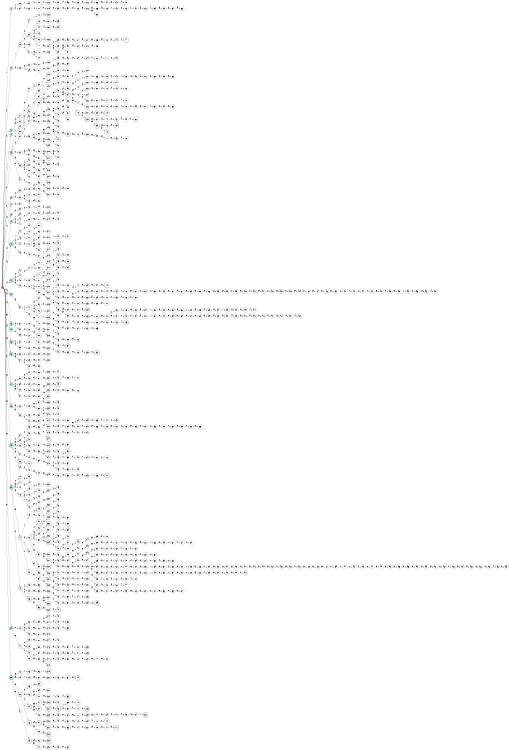 digraph APTA {
__start0 [label="" shape="none"];

rankdir=LR;
size="8,5";

s0 [style="filled", color="black", fillcolor="#ff817b" shape="circle", label="0"];
s1 [style="filled", color="black", fillcolor="powderblue" shape="circle", label="1"];
s2 [style="filled", color="black", fillcolor="powderblue" shape="circle", label="2"];
s3 [style="filled", color="black", fillcolor="powderblue" shape="circle", label="3"];
s4 [style="filled", color="black", fillcolor="powderblue" shape="circle", label="4"];
s5 [style="rounded,filled", color="black", fillcolor="powderblue" shape="doublecircle", label="5"];
s6 [style="filled", color="black", fillcolor="powderblue" shape="circle", label="6"];
s7 [style="filled", color="black", fillcolor="powderblue" shape="circle", label="7"];
s8 [style="filled", color="black", fillcolor="powderblue" shape="circle", label="8"];
s9 [style="filled", color="black", fillcolor="powderblue" shape="circle", label="9"];
s10 [style="rounded,filled", color="black", fillcolor="powderblue" shape="doublecircle", label="10"];
s11 [style="rounded,filled", color="black", fillcolor="powderblue" shape="doublecircle", label="11"];
s12 [style="filled", color="black", fillcolor="powderblue" shape="circle", label="12"];
s13 [style="filled", color="black", fillcolor="powderblue" shape="circle", label="13"];
s14 [style="filled", color="black", fillcolor="powderblue" shape="circle", label="14"];
s15 [style="filled", color="black", fillcolor="powderblue" shape="circle", label="15"];
s16 [style="rounded,filled", color="black", fillcolor="powderblue" shape="doublecircle", label="16"];
s17 [style="filled", color="black", fillcolor="powderblue" shape="circle", label="17"];
s18 [style="filled", color="black", fillcolor="powderblue" shape="circle", label="18"];
s19 [style="rounded,filled", color="black", fillcolor="powderblue" shape="doublecircle", label="19"];
s20 [style="rounded,filled", color="black", fillcolor="powderblue" shape="doublecircle", label="20"];
s21 [style="filled", color="black", fillcolor="powderblue" shape="circle", label="21"];
s22 [style="rounded,filled", color="black", fillcolor="powderblue" shape="doublecircle", label="22"];
s23 [style="filled", color="black", fillcolor="white" shape="circle", label="23"];
s24 [style="filled", color="black", fillcolor="white" shape="circle", label="24"];
s25 [style="filled", color="black", fillcolor="white" shape="circle", label="25"];
s26 [style="filled", color="black", fillcolor="white" shape="circle", label="26"];
s27 [style="rounded,filled", color="black", fillcolor="white" shape="doublecircle", label="27"];
s28 [style="filled", color="black", fillcolor="white" shape="circle", label="28"];
s29 [style="filled", color="black", fillcolor="white" shape="circle", label="29"];
s30 [style="filled", color="black", fillcolor="white" shape="circle", label="30"];
s31 [style="filled", color="black", fillcolor="white" shape="circle", label="31"];
s32 [style="filled", color="black", fillcolor="white" shape="circle", label="32"];
s33 [style="filled", color="black", fillcolor="white" shape="circle", label="33"];
s34 [style="filled", color="black", fillcolor="white" shape="circle", label="34"];
s35 [style="filled", color="black", fillcolor="white" shape="circle", label="35"];
s36 [style="filled", color="black", fillcolor="white" shape="circle", label="36"];
s37 [style="filled", color="black", fillcolor="white" shape="circle", label="37"];
s38 [style="filled", color="black", fillcolor="white" shape="circle", label="38"];
s39 [style="filled", color="black", fillcolor="white" shape="circle", label="39"];
s40 [style="filled", color="black", fillcolor="white" shape="circle", label="40"];
s41 [style="filled", color="black", fillcolor="white" shape="circle", label="41"];
s42 [style="filled", color="black", fillcolor="white" shape="circle", label="42"];
s43 [style="filled", color="black", fillcolor="white" shape="circle", label="43"];
s44 [style="filled", color="black", fillcolor="white" shape="circle", label="44"];
s45 [style="filled", color="black", fillcolor="white" shape="circle", label="45"];
s46 [style="filled", color="black", fillcolor="white" shape="circle", label="46"];
s47 [style="filled", color="black", fillcolor="white" shape="circle", label="47"];
s48 [style="filled", color="black", fillcolor="white" shape="circle", label="48"];
s49 [style="filled", color="black", fillcolor="white" shape="circle", label="49"];
s50 [style="filled", color="black", fillcolor="white" shape="circle", label="50"];
s51 [style="filled", color="black", fillcolor="white" shape="circle", label="51"];
s52 [style="filled", color="black", fillcolor="white" shape="circle", label="52"];
s53 [style="filled", color="black", fillcolor="white" shape="circle", label="53"];
s54 [style="filled", color="black", fillcolor="white" shape="circle", label="54"];
s55 [style="filled", color="black", fillcolor="white" shape="circle", label="55"];
s56 [style="filled", color="black", fillcolor="white" shape="circle", label="56"];
s57 [style="filled", color="black", fillcolor="white" shape="circle", label="57"];
s58 [style="filled", color="black", fillcolor="white" shape="circle", label="58"];
s59 [style="filled", color="black", fillcolor="white" shape="circle", label="59"];
s60 [style="filled", color="black", fillcolor="white" shape="circle", label="60"];
s61 [style="filled", color="black", fillcolor="white" shape="circle", label="61"];
s62 [style="filled", color="black", fillcolor="white" shape="circle", label="62"];
s63 [style="filled", color="black", fillcolor="white" shape="circle", label="63"];
s64 [style="filled", color="black", fillcolor="white" shape="circle", label="64"];
s65 [style="filled", color="black", fillcolor="white" shape="circle", label="65"];
s66 [style="filled", color="black", fillcolor="white" shape="circle", label="66"];
s67 [style="filled", color="black", fillcolor="white" shape="circle", label="67"];
s68 [style="rounded,filled", color="black", fillcolor="white" shape="doublecircle", label="68"];
s69 [style="filled", color="black", fillcolor="white" shape="circle", label="69"];
s70 [style="rounded,filled", color="black", fillcolor="white" shape="doublecircle", label="70"];
s71 [style="filled", color="black", fillcolor="white" shape="circle", label="71"];
s72 [style="filled", color="black", fillcolor="white" shape="circle", label="72"];
s73 [style="filled", color="black", fillcolor="white" shape="circle", label="73"];
s74 [style="rounded,filled", color="black", fillcolor="white" shape="doublecircle", label="74"];
s75 [style="rounded,filled", color="black", fillcolor="white" shape="doublecircle", label="75"];
s76 [style="filled", color="black", fillcolor="white" shape="circle", label="76"];
s77 [style="filled", color="black", fillcolor="white" shape="circle", label="77"];
s78 [style="filled", color="black", fillcolor="white" shape="circle", label="78"];
s79 [style="filled", color="black", fillcolor="white" shape="circle", label="79"];
s80 [style="rounded,filled", color="black", fillcolor="white" shape="doublecircle", label="80"];
s81 [style="filled", color="black", fillcolor="white" shape="circle", label="81"];
s82 [style="filled", color="black", fillcolor="white" shape="circle", label="82"];
s83 [style="filled", color="black", fillcolor="white" shape="circle", label="83"];
s84 [style="filled", color="black", fillcolor="white" shape="circle", label="84"];
s85 [style="filled", color="black", fillcolor="white" shape="circle", label="85"];
s86 [style="filled", color="black", fillcolor="white" shape="circle", label="86"];
s87 [style="filled", color="black", fillcolor="white" shape="circle", label="87"];
s88 [style="filled", color="black", fillcolor="white" shape="circle", label="88"];
s89 [style="filled", color="black", fillcolor="white" shape="circle", label="89"];
s90 [style="filled", color="black", fillcolor="white" shape="circle", label="90"];
s91 [style="filled", color="black", fillcolor="white" shape="circle", label="91"];
s92 [style="filled", color="black", fillcolor="white" shape="circle", label="92"];
s93 [style="filled", color="black", fillcolor="white" shape="circle", label="93"];
s94 [style="filled", color="black", fillcolor="white" shape="circle", label="94"];
s95 [style="filled", color="black", fillcolor="white" shape="circle", label="95"];
s96 [style="filled", color="black", fillcolor="white" shape="circle", label="96"];
s97 [style="filled", color="black", fillcolor="white" shape="circle", label="97"];
s98 [style="filled", color="black", fillcolor="white" shape="circle", label="98"];
s99 [style="filled", color="black", fillcolor="white" shape="circle", label="99"];
s100 [style="filled", color="black", fillcolor="white" shape="circle", label="100"];
s101 [style="filled", color="black", fillcolor="white" shape="circle", label="101"];
s102 [style="filled", color="black", fillcolor="white" shape="circle", label="102"];
s103 [style="filled", color="black", fillcolor="white" shape="circle", label="103"];
s104 [style="filled", color="black", fillcolor="white" shape="circle", label="104"];
s105 [style="filled", color="black", fillcolor="white" shape="circle", label="105"];
s106 [style="filled", color="black", fillcolor="white" shape="circle", label="106"];
s107 [style="filled", color="black", fillcolor="white" shape="circle", label="107"];
s108 [style="filled", color="black", fillcolor="white" shape="circle", label="108"];
s109 [style="filled", color="black", fillcolor="white" shape="circle", label="109"];
s110 [style="filled", color="black", fillcolor="white" shape="circle", label="110"];
s111 [style="filled", color="black", fillcolor="white" shape="circle", label="111"];
s112 [style="filled", color="black", fillcolor="white" shape="circle", label="112"];
s113 [style="filled", color="black", fillcolor="white" shape="circle", label="113"];
s114 [style="filled", color="black", fillcolor="white" shape="circle", label="114"];
s115 [style="filled", color="black", fillcolor="white" shape="circle", label="115"];
s116 [style="filled", color="black", fillcolor="white" shape="circle", label="116"];
s117 [style="filled", color="black", fillcolor="white" shape="circle", label="117"];
s118 [style="filled", color="black", fillcolor="white" shape="circle", label="118"];
s119 [style="filled", color="black", fillcolor="white" shape="circle", label="119"];
s120 [style="filled", color="black", fillcolor="white" shape="circle", label="120"];
s121 [style="filled", color="black", fillcolor="white" shape="circle", label="121"];
s122 [style="filled", color="black", fillcolor="white" shape="circle", label="122"];
s123 [style="filled", color="black", fillcolor="white" shape="circle", label="123"];
s124 [style="filled", color="black", fillcolor="white" shape="circle", label="124"];
s125 [style="filled", color="black", fillcolor="white" shape="circle", label="125"];
s126 [style="filled", color="black", fillcolor="white" shape="circle", label="126"];
s127 [style="filled", color="black", fillcolor="white" shape="circle", label="127"];
s128 [style="filled", color="black", fillcolor="white" shape="circle", label="128"];
s129 [style="filled", color="black", fillcolor="white" shape="circle", label="129"];
s130 [style="filled", color="black", fillcolor="white" shape="circle", label="130"];
s131 [style="filled", color="black", fillcolor="white" shape="circle", label="131"];
s132 [style="filled", color="black", fillcolor="white" shape="circle", label="132"];
s133 [style="filled", color="black", fillcolor="white" shape="circle", label="133"];
s134 [style="filled", color="black", fillcolor="white" shape="circle", label="134"];
s135 [style="filled", color="black", fillcolor="white" shape="circle", label="135"];
s136 [style="filled", color="black", fillcolor="white" shape="circle", label="136"];
s137 [style="filled", color="black", fillcolor="white" shape="circle", label="137"];
s138 [style="filled", color="black", fillcolor="white" shape="circle", label="138"];
s139 [style="filled", color="black", fillcolor="white" shape="circle", label="139"];
s140 [style="filled", color="black", fillcolor="white" shape="circle", label="140"];
s141 [style="rounded,filled", color="black", fillcolor="white" shape="doublecircle", label="141"];
s142 [style="filled", color="black", fillcolor="white" shape="circle", label="142"];
s143 [style="rounded,filled", color="black", fillcolor="white" shape="doublecircle", label="143"];
s144 [style="filled", color="black", fillcolor="white" shape="circle", label="144"];
s145 [style="filled", color="black", fillcolor="white" shape="circle", label="145"];
s146 [style="filled", color="black", fillcolor="white" shape="circle", label="146"];
s147 [style="filled", color="black", fillcolor="white" shape="circle", label="147"];
s148 [style="filled", color="black", fillcolor="white" shape="circle", label="148"];
s149 [style="filled", color="black", fillcolor="white" shape="circle", label="149"];
s150 [style="filled", color="black", fillcolor="white" shape="circle", label="150"];
s151 [style="filled", color="black", fillcolor="white" shape="circle", label="151"];
s152 [style="filled", color="black", fillcolor="white" shape="circle", label="152"];
s153 [style="filled", color="black", fillcolor="white" shape="circle", label="153"];
s154 [style="filled", color="black", fillcolor="white" shape="circle", label="154"];
s155 [style="rounded,filled", color="black", fillcolor="white" shape="doublecircle", label="155"];
s156 [style="filled", color="black", fillcolor="white" shape="circle", label="156"];
s157 [style="filled", color="black", fillcolor="white" shape="circle", label="157"];
s158 [style="filled", color="black", fillcolor="white" shape="circle", label="158"];
s159 [style="filled", color="black", fillcolor="white" shape="circle", label="159"];
s160 [style="filled", color="black", fillcolor="white" shape="circle", label="160"];
s161 [style="filled", color="black", fillcolor="white" shape="circle", label="161"];
s162 [style="filled", color="black", fillcolor="white" shape="circle", label="162"];
s163 [style="filled", color="black", fillcolor="white" shape="circle", label="163"];
s164 [style="filled", color="black", fillcolor="white" shape="circle", label="164"];
s165 [style="filled", color="black", fillcolor="white" shape="circle", label="165"];
s166 [style="filled", color="black", fillcolor="white" shape="circle", label="166"];
s167 [style="rounded,filled", color="black", fillcolor="white" shape="doublecircle", label="167"];
s168 [style="rounded,filled", color="black", fillcolor="white" shape="doublecircle", label="168"];
s169 [style="rounded,filled", color="black", fillcolor="white" shape="doublecircle", label="169"];
s170 [style="filled", color="black", fillcolor="white" shape="circle", label="170"];
s171 [style="filled", color="black", fillcolor="white" shape="circle", label="171"];
s172 [style="filled", color="black", fillcolor="white" shape="circle", label="172"];
s173 [style="filled", color="black", fillcolor="white" shape="circle", label="173"];
s174 [style="filled", color="black", fillcolor="white" shape="circle", label="174"];
s175 [style="filled", color="black", fillcolor="white" shape="circle", label="175"];
s176 [style="rounded,filled", color="black", fillcolor="white" shape="doublecircle", label="176"];
s177 [style="filled", color="black", fillcolor="white" shape="circle", label="177"];
s178 [style="filled", color="black", fillcolor="white" shape="circle", label="178"];
s179 [style="filled", color="black", fillcolor="white" shape="circle", label="179"];
s180 [style="filled", color="black", fillcolor="white" shape="circle", label="180"];
s181 [style="filled", color="black", fillcolor="white" shape="circle", label="181"];
s182 [style="filled", color="black", fillcolor="white" shape="circle", label="182"];
s183 [style="filled", color="black", fillcolor="white" shape="circle", label="183"];
s184 [style="filled", color="black", fillcolor="white" shape="circle", label="184"];
s185 [style="filled", color="black", fillcolor="white" shape="circle", label="185"];
s186 [style="filled", color="black", fillcolor="white" shape="circle", label="186"];
s187 [style="filled", color="black", fillcolor="white" shape="circle", label="187"];
s188 [style="filled", color="black", fillcolor="white" shape="circle", label="188"];
s189 [style="filled", color="black", fillcolor="white" shape="circle", label="189"];
s190 [style="filled", color="black", fillcolor="white" shape="circle", label="190"];
s191 [style="filled", color="black", fillcolor="white" shape="circle", label="191"];
s192 [style="filled", color="black", fillcolor="white" shape="circle", label="192"];
s193 [style="filled", color="black", fillcolor="white" shape="circle", label="193"];
s194 [style="filled", color="black", fillcolor="white" shape="circle", label="194"];
s195 [style="filled", color="black", fillcolor="white" shape="circle", label="195"];
s196 [style="filled", color="black", fillcolor="white" shape="circle", label="196"];
s197 [style="filled", color="black", fillcolor="white" shape="circle", label="197"];
s198 [style="filled", color="black", fillcolor="white" shape="circle", label="198"];
s199 [style="filled", color="black", fillcolor="white" shape="circle", label="199"];
s200 [style="filled", color="black", fillcolor="white" shape="circle", label="200"];
s201 [style="filled", color="black", fillcolor="white" shape="circle", label="201"];
s202 [style="rounded,filled", color="black", fillcolor="white" shape="doublecircle", label="202"];
s203 [style="filled", color="black", fillcolor="white" shape="circle", label="203"];
s204 [style="filled", color="black", fillcolor="white" shape="circle", label="204"];
s205 [style="filled", color="black", fillcolor="white" shape="circle", label="205"];
s206 [style="filled", color="black", fillcolor="white" shape="circle", label="206"];
s207 [style="filled", color="black", fillcolor="white" shape="circle", label="207"];
s208 [style="filled", color="black", fillcolor="white" shape="circle", label="208"];
s209 [style="filled", color="black", fillcolor="white" shape="circle", label="209"];
s210 [style="filled", color="black", fillcolor="white" shape="circle", label="210"];
s211 [style="filled", color="black", fillcolor="white" shape="circle", label="211"];
s212 [style="filled", color="black", fillcolor="white" shape="circle", label="212"];
s213 [style="filled", color="black", fillcolor="white" shape="circle", label="213"];
s214 [style="filled", color="black", fillcolor="white" shape="circle", label="214"];
s215 [style="filled", color="black", fillcolor="white" shape="circle", label="215"];
s216 [style="rounded,filled", color="black", fillcolor="white" shape="doublecircle", label="216"];
s217 [style="filled", color="black", fillcolor="white" shape="circle", label="217"];
s218 [style="filled", color="black", fillcolor="white" shape="circle", label="218"];
s219 [style="filled", color="black", fillcolor="white" shape="circle", label="219"];
s220 [style="rounded,filled", color="black", fillcolor="white" shape="doublecircle", label="220"];
s221 [style="filled", color="black", fillcolor="white" shape="circle", label="221"];
s222 [style="filled", color="black", fillcolor="white" shape="circle", label="222"];
s223 [style="filled", color="black", fillcolor="white" shape="circle", label="223"];
s224 [style="filled", color="black", fillcolor="white" shape="circle", label="224"];
s225 [style="filled", color="black", fillcolor="white" shape="circle", label="225"];
s226 [style="filled", color="black", fillcolor="white" shape="circle", label="226"];
s227 [style="filled", color="black", fillcolor="white" shape="circle", label="227"];
s228 [style="filled", color="black", fillcolor="white" shape="circle", label="228"];
s229 [style="filled", color="black", fillcolor="white" shape="circle", label="229"];
s230 [style="filled", color="black", fillcolor="white" shape="circle", label="230"];
s231 [style="filled", color="black", fillcolor="white" shape="circle", label="231"];
s232 [style="filled", color="black", fillcolor="white" shape="circle", label="232"];
s233 [style="filled", color="black", fillcolor="white" shape="circle", label="233"];
s234 [style="filled", color="black", fillcolor="white" shape="circle", label="234"];
s235 [style="filled", color="black", fillcolor="white" shape="circle", label="235"];
s236 [style="filled", color="black", fillcolor="white" shape="circle", label="236"];
s237 [style="filled", color="black", fillcolor="white" shape="circle", label="237"];
s238 [style="filled", color="black", fillcolor="white" shape="circle", label="238"];
s239 [style="filled", color="black", fillcolor="white" shape="circle", label="239"];
s240 [style="filled", color="black", fillcolor="white" shape="circle", label="240"];
s241 [style="filled", color="black", fillcolor="white" shape="circle", label="241"];
s242 [style="filled", color="black", fillcolor="white" shape="circle", label="242"];
s243 [style="filled", color="black", fillcolor="white" shape="circle", label="243"];
s244 [style="filled", color="black", fillcolor="white" shape="circle", label="244"];
s245 [style="rounded,filled", color="black", fillcolor="white" shape="doublecircle", label="245"];
s246 [style="filled", color="black", fillcolor="white" shape="circle", label="246"];
s247 [style="rounded,filled", color="black", fillcolor="white" shape="doublecircle", label="247"];
s248 [style="filled", color="black", fillcolor="white" shape="circle", label="248"];
s249 [style="filled", color="black", fillcolor="white" shape="circle", label="249"];
s250 [style="filled", color="black", fillcolor="white" shape="circle", label="250"];
s251 [style="filled", color="black", fillcolor="white" shape="circle", label="251"];
s252 [style="filled", color="black", fillcolor="white" shape="circle", label="252"];
s253 [style="filled", color="black", fillcolor="white" shape="circle", label="253"];
s254 [style="filled", color="black", fillcolor="white" shape="circle", label="254"];
s255 [style="filled", color="black", fillcolor="white" shape="circle", label="255"];
s256 [style="filled", color="black", fillcolor="white" shape="circle", label="256"];
s257 [style="filled", color="black", fillcolor="white" shape="circle", label="257"];
s258 [style="rounded,filled", color="black", fillcolor="white" shape="doublecircle", label="258"];
s259 [style="filled", color="black", fillcolor="white" shape="circle", label="259"];
s260 [style="filled", color="black", fillcolor="white" shape="circle", label="260"];
s261 [style="filled", color="black", fillcolor="white" shape="circle", label="261"];
s262 [style="filled", color="black", fillcolor="white" shape="circle", label="262"];
s263 [style="filled", color="black", fillcolor="white" shape="circle", label="263"];
s264 [style="filled", color="black", fillcolor="white" shape="circle", label="264"];
s265 [style="filled", color="black", fillcolor="white" shape="circle", label="265"];
s266 [style="filled", color="black", fillcolor="white" shape="circle", label="266"];
s267 [style="filled", color="black", fillcolor="white" shape="circle", label="267"];
s268 [style="rounded,filled", color="black", fillcolor="white" shape="doublecircle", label="268"];
s269 [style="filled", color="black", fillcolor="white" shape="circle", label="269"];
s270 [style="filled", color="black", fillcolor="white" shape="circle", label="270"];
s271 [style="filled", color="black", fillcolor="white" shape="circle", label="271"];
s272 [style="rounded,filled", color="black", fillcolor="white" shape="doublecircle", label="272"];
s273 [style="filled", color="black", fillcolor="white" shape="circle", label="273"];
s274 [style="rounded,filled", color="black", fillcolor="white" shape="doublecircle", label="274"];
s275 [style="filled", color="black", fillcolor="white" shape="circle", label="275"];
s276 [style="filled", color="black", fillcolor="white" shape="circle", label="276"];
s277 [style="filled", color="black", fillcolor="white" shape="circle", label="277"];
s278 [style="filled", color="black", fillcolor="white" shape="circle", label="278"];
s279 [style="filled", color="black", fillcolor="white" shape="circle", label="279"];
s280 [style="rounded,filled", color="black", fillcolor="white" shape="doublecircle", label="280"];
s281 [style="filled", color="black", fillcolor="white" shape="circle", label="281"];
s282 [style="filled", color="black", fillcolor="white" shape="circle", label="282"];
s283 [style="filled", color="black", fillcolor="white" shape="circle", label="283"];
s284 [style="filled", color="black", fillcolor="white" shape="circle", label="284"];
s285 [style="filled", color="black", fillcolor="white" shape="circle", label="285"];
s286 [style="filled", color="black", fillcolor="white" shape="circle", label="286"];
s287 [style="filled", color="black", fillcolor="white" shape="circle", label="287"];
s288 [style="filled", color="black", fillcolor="white" shape="circle", label="288"];
s289 [style="filled", color="black", fillcolor="white" shape="circle", label="289"];
s290 [style="filled", color="black", fillcolor="white" shape="circle", label="290"];
s291 [style="filled", color="black", fillcolor="white" shape="circle", label="291"];
s292 [style="filled", color="black", fillcolor="white" shape="circle", label="292"];
s293 [style="filled", color="black", fillcolor="white" shape="circle", label="293"];
s294 [style="filled", color="black", fillcolor="white" shape="circle", label="294"];
s295 [style="filled", color="black", fillcolor="white" shape="circle", label="295"];
s296 [style="filled", color="black", fillcolor="white" shape="circle", label="296"];
s297 [style="filled", color="black", fillcolor="white" shape="circle", label="297"];
s298 [style="filled", color="black", fillcolor="white" shape="circle", label="298"];
s299 [style="filled", color="black", fillcolor="white" shape="circle", label="299"];
s300 [style="filled", color="black", fillcolor="white" shape="circle", label="300"];
s301 [style="rounded,filled", color="black", fillcolor="white" shape="doublecircle", label="301"];
s302 [style="filled", color="black", fillcolor="white" shape="circle", label="302"];
s303 [style="filled", color="black", fillcolor="white" shape="circle", label="303"];
s304 [style="filled", color="black", fillcolor="white" shape="circle", label="304"];
s305 [style="filled", color="black", fillcolor="white" shape="circle", label="305"];
s306 [style="filled", color="black", fillcolor="white" shape="circle", label="306"];
s307 [style="filled", color="black", fillcolor="white" shape="circle", label="307"];
s308 [style="filled", color="black", fillcolor="white" shape="circle", label="308"];
s309 [style="filled", color="black", fillcolor="white" shape="circle", label="309"];
s310 [style="filled", color="black", fillcolor="white" shape="circle", label="310"];
s311 [style="filled", color="black", fillcolor="white" shape="circle", label="311"];
s312 [style="filled", color="black", fillcolor="white" shape="circle", label="312"];
s313 [style="filled", color="black", fillcolor="white" shape="circle", label="313"];
s314 [style="filled", color="black", fillcolor="white" shape="circle", label="314"];
s315 [style="filled", color="black", fillcolor="white" shape="circle", label="315"];
s316 [style="filled", color="black", fillcolor="white" shape="circle", label="316"];
s317 [style="filled", color="black", fillcolor="white" shape="circle", label="317"];
s318 [style="filled", color="black", fillcolor="white" shape="circle", label="318"];
s319 [style="rounded,filled", color="black", fillcolor="white" shape="doublecircle", label="319"];
s320 [style="filled", color="black", fillcolor="white" shape="circle", label="320"];
s321 [style="filled", color="black", fillcolor="white" shape="circle", label="321"];
s322 [style="filled", color="black", fillcolor="white" shape="circle", label="322"];
s323 [style="filled", color="black", fillcolor="white" shape="circle", label="323"];
s324 [style="filled", color="black", fillcolor="white" shape="circle", label="324"];
s325 [style="filled", color="black", fillcolor="white" shape="circle", label="325"];
s326 [style="filled", color="black", fillcolor="white" shape="circle", label="326"];
s327 [style="filled", color="black", fillcolor="white" shape="circle", label="327"];
s328 [style="filled", color="black", fillcolor="white" shape="circle", label="328"];
s329 [style="filled", color="black", fillcolor="white" shape="circle", label="329"];
s330 [style="filled", color="black", fillcolor="white" shape="circle", label="330"];
s331 [style="filled", color="black", fillcolor="white" shape="circle", label="331"];
s332 [style="filled", color="black", fillcolor="white" shape="circle", label="332"];
s333 [style="filled", color="black", fillcolor="white" shape="circle", label="333"];
s334 [style="filled", color="black", fillcolor="white" shape="circle", label="334"];
s335 [style="filled", color="black", fillcolor="white" shape="circle", label="335"];
s336 [style="filled", color="black", fillcolor="white" shape="circle", label="336"];
s337 [style="filled", color="black", fillcolor="white" shape="circle", label="337"];
s338 [style="filled", color="black", fillcolor="white" shape="circle", label="338"];
s339 [style="filled", color="black", fillcolor="white" shape="circle", label="339"];
s340 [style="filled", color="black", fillcolor="white" shape="circle", label="340"];
s341 [style="filled", color="black", fillcolor="white" shape="circle", label="341"];
s342 [style="filled", color="black", fillcolor="white" shape="circle", label="342"];
s343 [style="filled", color="black", fillcolor="white" shape="circle", label="343"];
s344 [style="rounded,filled", color="black", fillcolor="white" shape="doublecircle", label="344"];
s345 [style="filled", color="black", fillcolor="white" shape="circle", label="345"];
s346 [style="filled", color="black", fillcolor="white" shape="circle", label="346"];
s347 [style="filled", color="black", fillcolor="white" shape="circle", label="347"];
s348 [style="filled", color="black", fillcolor="white" shape="circle", label="348"];
s349 [style="filled", color="black", fillcolor="white" shape="circle", label="349"];
s350 [style="filled", color="black", fillcolor="white" shape="circle", label="350"];
s351 [style="filled", color="black", fillcolor="white" shape="circle", label="351"];
s352 [style="filled", color="black", fillcolor="white" shape="circle", label="352"];
s353 [style="filled", color="black", fillcolor="white" shape="circle", label="353"];
s354 [style="filled", color="black", fillcolor="white" shape="circle", label="354"];
s355 [style="filled", color="black", fillcolor="white" shape="circle", label="355"];
s356 [style="rounded,filled", color="black", fillcolor="white" shape="doublecircle", label="356"];
s357 [style="filled", color="black", fillcolor="white" shape="circle", label="357"];
s358 [style="filled", color="black", fillcolor="white" shape="circle", label="358"];
s359 [style="rounded,filled", color="black", fillcolor="white" shape="doublecircle", label="359"];
s360 [style="filled", color="black", fillcolor="white" shape="circle", label="360"];
s361 [style="filled", color="black", fillcolor="white" shape="circle", label="361"];
s362 [style="rounded,filled", color="black", fillcolor="white" shape="doublecircle", label="362"];
s363 [style="filled", color="black", fillcolor="white" shape="circle", label="363"];
s364 [style="filled", color="black", fillcolor="white" shape="circle", label="364"];
s365 [style="filled", color="black", fillcolor="white" shape="circle", label="365"];
s366 [style="filled", color="black", fillcolor="white" shape="circle", label="366"];
s367 [style="filled", color="black", fillcolor="white" shape="circle", label="367"];
s368 [style="rounded,filled", color="black", fillcolor="white" shape="doublecircle", label="368"];
s369 [style="filled", color="black", fillcolor="white" shape="circle", label="369"];
s370 [style="filled", color="black", fillcolor="white" shape="circle", label="370"];
s371 [style="filled", color="black", fillcolor="white" shape="circle", label="371"];
s372 [style="filled", color="black", fillcolor="white" shape="circle", label="372"];
s373 [style="filled", color="black", fillcolor="white" shape="circle", label="373"];
s374 [style="filled", color="black", fillcolor="white" shape="circle", label="374"];
s375 [style="filled", color="black", fillcolor="white" shape="circle", label="375"];
s376 [style="filled", color="black", fillcolor="white" shape="circle", label="376"];
s377 [style="filled", color="black", fillcolor="white" shape="circle", label="377"];
s378 [style="filled", color="black", fillcolor="white" shape="circle", label="378"];
s379 [style="rounded,filled", color="black", fillcolor="white" shape="doublecircle", label="379"];
s380 [style="filled", color="black", fillcolor="white" shape="circle", label="380"];
s381 [style="filled", color="black", fillcolor="white" shape="circle", label="381"];
s382 [style="filled", color="black", fillcolor="white" shape="circle", label="382"];
s383 [style="filled", color="black", fillcolor="white" shape="circle", label="383"];
s384 [style="rounded,filled", color="black", fillcolor="white" shape="doublecircle", label="384"];
s385 [style="filled", color="black", fillcolor="white" shape="circle", label="385"];
s386 [style="filled", color="black", fillcolor="white" shape="circle", label="386"];
s387 [style="rounded,filled", color="black", fillcolor="white" shape="doublecircle", label="387"];
s388 [style="rounded,filled", color="black", fillcolor="white" shape="doublecircle", label="388"];
s389 [style="rounded,filled", color="black", fillcolor="white" shape="doublecircle", label="389"];
s390 [style="filled", color="black", fillcolor="white" shape="circle", label="390"];
s391 [style="filled", color="black", fillcolor="white" shape="circle", label="391"];
s392 [style="filled", color="black", fillcolor="white" shape="circle", label="392"];
s393 [style="filled", color="black", fillcolor="white" shape="circle", label="393"];
s394 [style="filled", color="black", fillcolor="white" shape="circle", label="394"];
s395 [style="filled", color="black", fillcolor="white" shape="circle", label="395"];
s396 [style="filled", color="black", fillcolor="white" shape="circle", label="396"];
s397 [style="filled", color="black", fillcolor="white" shape="circle", label="397"];
s398 [style="filled", color="black", fillcolor="white" shape="circle", label="398"];
s399 [style="filled", color="black", fillcolor="white" shape="circle", label="399"];
s400 [style="filled", color="black", fillcolor="white" shape="circle", label="400"];
s401 [style="filled", color="black", fillcolor="white" shape="circle", label="401"];
s402 [style="filled", color="black", fillcolor="white" shape="circle", label="402"];
s403 [style="filled", color="black", fillcolor="white" shape="circle", label="403"];
s404 [style="filled", color="black", fillcolor="white" shape="circle", label="404"];
s405 [style="filled", color="black", fillcolor="white" shape="circle", label="405"];
s406 [style="filled", color="black", fillcolor="white" shape="circle", label="406"];
s407 [style="filled", color="black", fillcolor="white" shape="circle", label="407"];
s408 [style="filled", color="black", fillcolor="white" shape="circle", label="408"];
s409 [style="filled", color="black", fillcolor="white" shape="circle", label="409"];
s410 [style="filled", color="black", fillcolor="white" shape="circle", label="410"];
s411 [style="rounded,filled", color="black", fillcolor="white" shape="doublecircle", label="411"];
s412 [style="filled", color="black", fillcolor="white" shape="circle", label="412"];
s413 [style="filled", color="black", fillcolor="white" shape="circle", label="413"];
s414 [style="filled", color="black", fillcolor="white" shape="circle", label="414"];
s415 [style="filled", color="black", fillcolor="white" shape="circle", label="415"];
s416 [style="filled", color="black", fillcolor="white" shape="circle", label="416"];
s417 [style="filled", color="black", fillcolor="white" shape="circle", label="417"];
s418 [style="filled", color="black", fillcolor="white" shape="circle", label="418"];
s419 [style="filled", color="black", fillcolor="white" shape="circle", label="419"];
s420 [style="filled", color="black", fillcolor="white" shape="circle", label="420"];
s421 [style="filled", color="black", fillcolor="white" shape="circle", label="421"];
s422 [style="rounded,filled", color="black", fillcolor="white" shape="doublecircle", label="422"];
s423 [style="filled", color="black", fillcolor="white" shape="circle", label="423"];
s424 [style="filled", color="black", fillcolor="white" shape="circle", label="424"];
s425 [style="filled", color="black", fillcolor="white" shape="circle", label="425"];
s426 [style="filled", color="black", fillcolor="white" shape="circle", label="426"];
s427 [style="filled", color="black", fillcolor="white" shape="circle", label="427"];
s428 [style="filled", color="black", fillcolor="white" shape="circle", label="428"];
s429 [style="filled", color="black", fillcolor="white" shape="circle", label="429"];
s430 [style="filled", color="black", fillcolor="white" shape="circle", label="430"];
s431 [style="filled", color="black", fillcolor="white" shape="circle", label="431"];
s432 [style="filled", color="black", fillcolor="white" shape="circle", label="432"];
s433 [style="filled", color="black", fillcolor="white" shape="circle", label="433"];
s434 [style="filled", color="black", fillcolor="white" shape="circle", label="434"];
s435 [style="filled", color="black", fillcolor="white" shape="circle", label="435"];
s436 [style="filled", color="black", fillcolor="white" shape="circle", label="436"];
s437 [style="filled", color="black", fillcolor="white" shape="circle", label="437"];
s438 [style="filled", color="black", fillcolor="white" shape="circle", label="438"];
s439 [style="filled", color="black", fillcolor="white" shape="circle", label="439"];
s440 [style="filled", color="black", fillcolor="white" shape="circle", label="440"];
s441 [style="filled", color="black", fillcolor="white" shape="circle", label="441"];
s442 [style="filled", color="black", fillcolor="white" shape="circle", label="442"];
s443 [style="rounded,filled", color="black", fillcolor="white" shape="doublecircle", label="443"];
s444 [style="filled", color="black", fillcolor="white" shape="circle", label="444"];
s445 [style="filled", color="black", fillcolor="white" shape="circle", label="445"];
s446 [style="filled", color="black", fillcolor="white" shape="circle", label="446"];
s447 [style="filled", color="black", fillcolor="white" shape="circle", label="447"];
s448 [style="filled", color="black", fillcolor="white" shape="circle", label="448"];
s449 [style="filled", color="black", fillcolor="white" shape="circle", label="449"];
s450 [style="filled", color="black", fillcolor="white" shape="circle", label="450"];
s451 [style="filled", color="black", fillcolor="white" shape="circle", label="451"];
s452 [style="filled", color="black", fillcolor="white" shape="circle", label="452"];
s453 [style="filled", color="black", fillcolor="white" shape="circle", label="453"];
s454 [style="filled", color="black", fillcolor="white" shape="circle", label="454"];
s455 [style="filled", color="black", fillcolor="white" shape="circle", label="455"];
s456 [style="filled", color="black", fillcolor="white" shape="circle", label="456"];
s457 [style="filled", color="black", fillcolor="white" shape="circle", label="457"];
s458 [style="filled", color="black", fillcolor="white" shape="circle", label="458"];
s459 [style="filled", color="black", fillcolor="white" shape="circle", label="459"];
s460 [style="filled", color="black", fillcolor="white" shape="circle", label="460"];
s461 [style="filled", color="black", fillcolor="white" shape="circle", label="461"];
s462 [style="filled", color="black", fillcolor="white" shape="circle", label="462"];
s463 [style="filled", color="black", fillcolor="white" shape="circle", label="463"];
s464 [style="filled", color="black", fillcolor="white" shape="circle", label="464"];
s465 [style="filled", color="black", fillcolor="white" shape="circle", label="465"];
s466 [style="filled", color="black", fillcolor="white" shape="circle", label="466"];
s467 [style="rounded,filled", color="black", fillcolor="white" shape="doublecircle", label="467"];
s468 [style="filled", color="black", fillcolor="white" shape="circle", label="468"];
s469 [style="filled", color="black", fillcolor="white" shape="circle", label="469"];
s470 [style="filled", color="black", fillcolor="white" shape="circle", label="470"];
s471 [style="filled", color="black", fillcolor="white" shape="circle", label="471"];
s472 [style="filled", color="black", fillcolor="white" shape="circle", label="472"];
s473 [style="filled", color="black", fillcolor="white" shape="circle", label="473"];
s474 [style="filled", color="black", fillcolor="white" shape="circle", label="474"];
s475 [style="filled", color="black", fillcolor="white" shape="circle", label="475"];
s476 [style="filled", color="black", fillcolor="white" shape="circle", label="476"];
s477 [style="rounded,filled", color="black", fillcolor="white" shape="doublecircle", label="477"];
s478 [style="filled", color="black", fillcolor="white" shape="circle", label="478"];
s479 [style="filled", color="black", fillcolor="white" shape="circle", label="479"];
s480 [style="filled", color="black", fillcolor="white" shape="circle", label="480"];
s481 [style="filled", color="black", fillcolor="white" shape="circle", label="481"];
s482 [style="filled", color="black", fillcolor="white" shape="circle", label="482"];
s483 [style="filled", color="black", fillcolor="white" shape="circle", label="483"];
s484 [style="filled", color="black", fillcolor="white" shape="circle", label="484"];
s485 [style="filled", color="black", fillcolor="white" shape="circle", label="485"];
s486 [style="filled", color="black", fillcolor="white" shape="circle", label="486"];
s487 [style="filled", color="black", fillcolor="white" shape="circle", label="487"];
s488 [style="rounded,filled", color="black", fillcolor="white" shape="doublecircle", label="488"];
s489 [style="filled", color="black", fillcolor="white" shape="circle", label="489"];
s490 [style="filled", color="black", fillcolor="white" shape="circle", label="490"];
s491 [style="filled", color="black", fillcolor="white" shape="circle", label="491"];
s492 [style="filled", color="black", fillcolor="white" shape="circle", label="492"];
s493 [style="filled", color="black", fillcolor="white" shape="circle", label="493"];
s494 [style="filled", color="black", fillcolor="white" shape="circle", label="494"];
s495 [style="filled", color="black", fillcolor="white" shape="circle", label="495"];
s496 [style="filled", color="black", fillcolor="white" shape="circle", label="496"];
s497 [style="filled", color="black", fillcolor="white" shape="circle", label="497"];
s498 [style="filled", color="black", fillcolor="white" shape="circle", label="498"];
s499 [style="filled", color="black", fillcolor="white" shape="circle", label="499"];
s500 [style="filled", color="black", fillcolor="white" shape="circle", label="500"];
s501 [style="filled", color="black", fillcolor="white" shape="circle", label="501"];
s502 [style="filled", color="black", fillcolor="white" shape="circle", label="502"];
s503 [style="filled", color="black", fillcolor="white" shape="circle", label="503"];
s504 [style="rounded,filled", color="black", fillcolor="white" shape="doublecircle", label="504"];
s505 [style="filled", color="black", fillcolor="white" shape="circle", label="505"];
s506 [style="filled", color="black", fillcolor="white" shape="circle", label="506"];
s507 [style="filled", color="black", fillcolor="white" shape="circle", label="507"];
s508 [style="filled", color="black", fillcolor="white" shape="circle", label="508"];
s509 [style="rounded,filled", color="black", fillcolor="white" shape="doublecircle", label="509"];
s510 [style="filled", color="black", fillcolor="white" shape="circle", label="510"];
s511 [style="filled", color="black", fillcolor="white" shape="circle", label="511"];
s512 [style="filled", color="black", fillcolor="white" shape="circle", label="512"];
s513 [style="rounded,filled", color="black", fillcolor="white" shape="doublecircle", label="513"];
s514 [style="filled", color="black", fillcolor="white" shape="circle", label="514"];
s515 [style="filled", color="black", fillcolor="white" shape="circle", label="515"];
s516 [style="filled", color="black", fillcolor="white" shape="circle", label="516"];
s517 [style="filled", color="black", fillcolor="white" shape="circle", label="517"];
s518 [style="filled", color="black", fillcolor="white" shape="circle", label="518"];
s519 [style="filled", color="black", fillcolor="white" shape="circle", label="519"];
s520 [style="filled", color="black", fillcolor="white" shape="circle", label="520"];
s521 [style="filled", color="black", fillcolor="white" shape="circle", label="521"];
s522 [style="filled", color="black", fillcolor="white" shape="circle", label="522"];
s523 [style="filled", color="black", fillcolor="white" shape="circle", label="523"];
s524 [style="rounded,filled", color="black", fillcolor="white" shape="doublecircle", label="524"];
s525 [style="filled", color="black", fillcolor="white" shape="circle", label="525"];
s526 [style="filled", color="black", fillcolor="white" shape="circle", label="526"];
s527 [style="filled", color="black", fillcolor="white" shape="circle", label="527"];
s528 [style="filled", color="black", fillcolor="white" shape="circle", label="528"];
s529 [style="filled", color="black", fillcolor="white" shape="circle", label="529"];
s530 [style="filled", color="black", fillcolor="white" shape="circle", label="530"];
s531 [style="filled", color="black", fillcolor="white" shape="circle", label="531"];
s532 [style="rounded,filled", color="black", fillcolor="white" shape="doublecircle", label="532"];
s533 [style="filled", color="black", fillcolor="white" shape="circle", label="533"];
s534 [style="filled", color="black", fillcolor="white" shape="circle", label="534"];
s535 [style="filled", color="black", fillcolor="white" shape="circle", label="535"];
s536 [style="filled", color="black", fillcolor="white" shape="circle", label="536"];
s537 [style="filled", color="black", fillcolor="white" shape="circle", label="537"];
s538 [style="filled", color="black", fillcolor="white" shape="circle", label="538"];
s539 [style="rounded,filled", color="black", fillcolor="white" shape="doublecircle", label="539"];
s540 [style="filled", color="black", fillcolor="white" shape="circle", label="540"];
s541 [style="filled", color="black", fillcolor="white" shape="circle", label="541"];
s542 [style="filled", color="black", fillcolor="white" shape="circle", label="542"];
s543 [style="filled", color="black", fillcolor="white" shape="circle", label="543"];
s544 [style="filled", color="black", fillcolor="white" shape="circle", label="544"];
s545 [style="filled", color="black", fillcolor="white" shape="circle", label="545"];
s546 [style="filled", color="black", fillcolor="white" shape="circle", label="546"];
s547 [style="filled", color="black", fillcolor="white" shape="circle", label="547"];
s548 [style="filled", color="black", fillcolor="white" shape="circle", label="548"];
s549 [style="filled", color="black", fillcolor="white" shape="circle", label="549"];
s550 [style="filled", color="black", fillcolor="white" shape="circle", label="550"];
s551 [style="filled", color="black", fillcolor="white" shape="circle", label="551"];
s552 [style="filled", color="black", fillcolor="white" shape="circle", label="552"];
s553 [style="filled", color="black", fillcolor="white" shape="circle", label="553"];
s554 [style="filled", color="black", fillcolor="white" shape="circle", label="554"];
s555 [style="filled", color="black", fillcolor="white" shape="circle", label="555"];
s556 [style="filled", color="black", fillcolor="white" shape="circle", label="556"];
s557 [style="filled", color="black", fillcolor="white" shape="circle", label="557"];
s558 [style="rounded,filled", color="black", fillcolor="white" shape="doublecircle", label="558"];
s559 [style="filled", color="black", fillcolor="white" shape="circle", label="559"];
s560 [style="filled", color="black", fillcolor="white" shape="circle", label="560"];
s561 [style="filled", color="black", fillcolor="white" shape="circle", label="561"];
s562 [style="filled", color="black", fillcolor="white" shape="circle", label="562"];
s563 [style="rounded,filled", color="black", fillcolor="white" shape="doublecircle", label="563"];
s564 [style="filled", color="black", fillcolor="white" shape="circle", label="564"];
s565 [style="filled", color="black", fillcolor="white" shape="circle", label="565"];
s566 [style="filled", color="black", fillcolor="white" shape="circle", label="566"];
s567 [style="filled", color="black", fillcolor="white" shape="circle", label="567"];
s568 [style="filled", color="black", fillcolor="white" shape="circle", label="568"];
s569 [style="filled", color="black", fillcolor="white" shape="circle", label="569"];
s570 [style="filled", color="black", fillcolor="white" shape="circle", label="570"];
s571 [style="filled", color="black", fillcolor="white" shape="circle", label="571"];
s572 [style="filled", color="black", fillcolor="white" shape="circle", label="572"];
s573 [style="filled", color="black", fillcolor="white" shape="circle", label="573"];
s574 [style="filled", color="black", fillcolor="white" shape="circle", label="574"];
s575 [style="rounded,filled", color="black", fillcolor="white" shape="doublecircle", label="575"];
s576 [style="filled", color="black", fillcolor="white" shape="circle", label="576"];
s577 [style="filled", color="black", fillcolor="white" shape="circle", label="577"];
s578 [style="filled", color="black", fillcolor="white" shape="circle", label="578"];
s579 [style="filled", color="black", fillcolor="white" shape="circle", label="579"];
s580 [style="filled", color="black", fillcolor="white" shape="circle", label="580"];
s581 [style="filled", color="black", fillcolor="white" shape="circle", label="581"];
s582 [style="filled", color="black", fillcolor="white" shape="circle", label="582"];
s583 [style="filled", color="black", fillcolor="white" shape="circle", label="583"];
s584 [style="filled", color="black", fillcolor="white" shape="circle", label="584"];
s585 [style="filled", color="black", fillcolor="white" shape="circle", label="585"];
s586 [style="filled", color="black", fillcolor="white" shape="circle", label="586"];
s587 [style="filled", color="black", fillcolor="white" shape="circle", label="587"];
s588 [style="filled", color="black", fillcolor="white" shape="circle", label="588"];
s589 [style="filled", color="black", fillcolor="white" shape="circle", label="589"];
s590 [style="filled", color="black", fillcolor="white" shape="circle", label="590"];
s591 [style="filled", color="black", fillcolor="white" shape="circle", label="591"];
s592 [style="filled", color="black", fillcolor="white" shape="circle", label="592"];
s593 [style="filled", color="black", fillcolor="white" shape="circle", label="593"];
s594 [style="filled", color="black", fillcolor="white" shape="circle", label="594"];
s595 [style="rounded,filled", color="black", fillcolor="white" shape="doublecircle", label="595"];
s596 [style="filled", color="black", fillcolor="white" shape="circle", label="596"];
s597 [style="filled", color="black", fillcolor="white" shape="circle", label="597"];
s598 [style="filled", color="black", fillcolor="white" shape="circle", label="598"];
s599 [style="filled", color="black", fillcolor="white" shape="circle", label="599"];
s600 [style="filled", color="black", fillcolor="white" shape="circle", label="600"];
s601 [style="filled", color="black", fillcolor="white" shape="circle", label="601"];
s602 [style="filled", color="black", fillcolor="white" shape="circle", label="602"];
s603 [style="filled", color="black", fillcolor="white" shape="circle", label="603"];
s604 [style="filled", color="black", fillcolor="white" shape="circle", label="604"];
s605 [style="filled", color="black", fillcolor="white" shape="circle", label="605"];
s606 [style="filled", color="black", fillcolor="white" shape="circle", label="606"];
s607 [style="filled", color="black", fillcolor="white" shape="circle", label="607"];
s608 [style="filled", color="black", fillcolor="white" shape="circle", label="608"];
s609 [style="rounded,filled", color="black", fillcolor="white" shape="doublecircle", label="609"];
s610 [style="rounded,filled", color="black", fillcolor="white" shape="doublecircle", label="610"];
s611 [style="filled", color="black", fillcolor="white" shape="circle", label="611"];
s612 [style="filled", color="black", fillcolor="white" shape="circle", label="612"];
s613 [style="filled", color="black", fillcolor="white" shape="circle", label="613"];
s614 [style="filled", color="black", fillcolor="white" shape="circle", label="614"];
s615 [style="filled", color="black", fillcolor="white" shape="circle", label="615"];
s616 [style="filled", color="black", fillcolor="white" shape="circle", label="616"];
s617 [style="filled", color="black", fillcolor="white" shape="circle", label="617"];
s618 [style="filled", color="black", fillcolor="white" shape="circle", label="618"];
s619 [style="filled", color="black", fillcolor="white" shape="circle", label="619"];
s620 [style="filled", color="black", fillcolor="white" shape="circle", label="620"];
s621 [style="filled", color="black", fillcolor="white" shape="circle", label="621"];
s622 [style="filled", color="black", fillcolor="white" shape="circle", label="622"];
s623 [style="filled", color="black", fillcolor="white" shape="circle", label="623"];
s624 [style="filled", color="black", fillcolor="white" shape="circle", label="624"];
s625 [style="filled", color="black", fillcolor="white" shape="circle", label="625"];
s626 [style="filled", color="black", fillcolor="white" shape="circle", label="626"];
s627 [style="filled", color="black", fillcolor="white" shape="circle", label="627"];
s628 [style="rounded,filled", color="black", fillcolor="white" shape="doublecircle", label="628"];
s629 [style="filled", color="black", fillcolor="white" shape="circle", label="629"];
s630 [style="filled", color="black", fillcolor="white" shape="circle", label="630"];
s631 [style="filled", color="black", fillcolor="white" shape="circle", label="631"];
s632 [style="filled", color="black", fillcolor="white" shape="circle", label="632"];
s633 [style="filled", color="black", fillcolor="white" shape="circle", label="633"];
s634 [style="rounded,filled", color="black", fillcolor="white" shape="doublecircle", label="634"];
s635 [style="filled", color="black", fillcolor="white" shape="circle", label="635"];
s636 [style="filled", color="black", fillcolor="white" shape="circle", label="636"];
s637 [style="filled", color="black", fillcolor="white" shape="circle", label="637"];
s638 [style="filled", color="black", fillcolor="white" shape="circle", label="638"];
s639 [style="filled", color="black", fillcolor="white" shape="circle", label="639"];
s640 [style="filled", color="black", fillcolor="white" shape="circle", label="640"];
s641 [style="filled", color="black", fillcolor="white" shape="circle", label="641"];
s642 [style="filled", color="black", fillcolor="white" shape="circle", label="642"];
s643 [style="filled", color="black", fillcolor="white" shape="circle", label="643"];
s644 [style="filled", color="black", fillcolor="white" shape="circle", label="644"];
s645 [style="filled", color="black", fillcolor="white" shape="circle", label="645"];
s646 [style="filled", color="black", fillcolor="white" shape="circle", label="646"];
s647 [style="filled", color="black", fillcolor="white" shape="circle", label="647"];
s648 [style="filled", color="black", fillcolor="white" shape="circle", label="648"];
s649 [style="filled", color="black", fillcolor="white" shape="circle", label="649"];
s650 [style="filled", color="black", fillcolor="white" shape="circle", label="650"];
s651 [style="filled", color="black", fillcolor="white" shape="circle", label="651"];
s652 [style="filled", color="black", fillcolor="white" shape="circle", label="652"];
s653 [style="filled", color="black", fillcolor="white" shape="circle", label="653"];
s654 [style="filled", color="black", fillcolor="white" shape="circle", label="654"];
s655 [style="filled", color="black", fillcolor="white" shape="circle", label="655"];
s656 [style="filled", color="black", fillcolor="white" shape="circle", label="656"];
s657 [style="filled", color="black", fillcolor="white" shape="circle", label="657"];
s658 [style="rounded,filled", color="black", fillcolor="white" shape="doublecircle", label="658"];
s659 [style="filled", color="black", fillcolor="white" shape="circle", label="659"];
s660 [style="filled", color="black", fillcolor="white" shape="circle", label="660"];
s661 [style="filled", color="black", fillcolor="white" shape="circle", label="661"];
s662 [style="filled", color="black", fillcolor="white" shape="circle", label="662"];
s663 [style="filled", color="black", fillcolor="white" shape="circle", label="663"];
s664 [style="filled", color="black", fillcolor="white" shape="circle", label="664"];
s665 [style="filled", color="black", fillcolor="white" shape="circle", label="665"];
s666 [style="filled", color="black", fillcolor="white" shape="circle", label="666"];
s667 [style="filled", color="black", fillcolor="white" shape="circle", label="667"];
s668 [style="filled", color="black", fillcolor="white" shape="circle", label="668"];
s669 [style="filled", color="black", fillcolor="white" shape="circle", label="669"];
s670 [style="filled", color="black", fillcolor="white" shape="circle", label="670"];
s671 [style="filled", color="black", fillcolor="white" shape="circle", label="671"];
s672 [style="filled", color="black", fillcolor="white" shape="circle", label="672"];
s673 [style="rounded,filled", color="black", fillcolor="white" shape="doublecircle", label="673"];
s674 [style="filled", color="black", fillcolor="white" shape="circle", label="674"];
s675 [style="rounded,filled", color="black", fillcolor="white" shape="doublecircle", label="675"];
s676 [style="filled", color="black", fillcolor="white" shape="circle", label="676"];
s677 [style="filled", color="black", fillcolor="white" shape="circle", label="677"];
s678 [style="filled", color="black", fillcolor="white" shape="circle", label="678"];
s679 [style="filled", color="black", fillcolor="white" shape="circle", label="679"];
s680 [style="filled", color="black", fillcolor="white" shape="circle", label="680"];
s681 [style="filled", color="black", fillcolor="white" shape="circle", label="681"];
s682 [style="filled", color="black", fillcolor="white" shape="circle", label="682"];
s683 [style="filled", color="black", fillcolor="white" shape="circle", label="683"];
s684 [style="rounded,filled", color="black", fillcolor="white" shape="doublecircle", label="684"];
s685 [style="filled", color="black", fillcolor="white" shape="circle", label="685"];
s686 [style="filled", color="black", fillcolor="white" shape="circle", label="686"];
s687 [style="filled", color="black", fillcolor="white" shape="circle", label="687"];
s688 [style="filled", color="black", fillcolor="white" shape="circle", label="688"];
s689 [style="filled", color="black", fillcolor="white" shape="circle", label="689"];
s690 [style="filled", color="black", fillcolor="white" shape="circle", label="690"];
s691 [style="filled", color="black", fillcolor="white" shape="circle", label="691"];
s692 [style="filled", color="black", fillcolor="white" shape="circle", label="692"];
s693 [style="filled", color="black", fillcolor="white" shape="circle", label="693"];
s694 [style="filled", color="black", fillcolor="white" shape="circle", label="694"];
s695 [style="filled", color="black", fillcolor="white" shape="circle", label="695"];
s696 [style="filled", color="black", fillcolor="white" shape="circle", label="696"];
s697 [style="filled", color="black", fillcolor="white" shape="circle", label="697"];
s698 [style="filled", color="black", fillcolor="white" shape="circle", label="698"];
s699 [style="rounded,filled", color="black", fillcolor="white" shape="doublecircle", label="699"];
s700 [style="filled", color="black", fillcolor="white" shape="circle", label="700"];
s701 [style="filled", color="black", fillcolor="white" shape="circle", label="701"];
s702 [style="filled", color="black", fillcolor="white" shape="circle", label="702"];
s703 [style="filled", color="black", fillcolor="white" shape="circle", label="703"];
s704 [style="filled", color="black", fillcolor="white" shape="circle", label="704"];
s705 [style="filled", color="black", fillcolor="white" shape="circle", label="705"];
s706 [style="filled", color="black", fillcolor="white" shape="circle", label="706"];
s707 [style="filled", color="black", fillcolor="white" shape="circle", label="707"];
s708 [style="filled", color="black", fillcolor="white" shape="circle", label="708"];
s709 [style="filled", color="black", fillcolor="white" shape="circle", label="709"];
s710 [style="filled", color="black", fillcolor="white" shape="circle", label="710"];
s711 [style="filled", color="black", fillcolor="white" shape="circle", label="711"];
s712 [style="filled", color="black", fillcolor="white" shape="circle", label="712"];
s713 [style="rounded,filled", color="black", fillcolor="white" shape="doublecircle", label="713"];
s714 [style="filled", color="black", fillcolor="white" shape="circle", label="714"];
s715 [style="filled", color="black", fillcolor="white" shape="circle", label="715"];
s716 [style="rounded,filled", color="black", fillcolor="white" shape="doublecircle", label="716"];
s717 [style="filled", color="black", fillcolor="white" shape="circle", label="717"];
s718 [style="rounded,filled", color="black", fillcolor="white" shape="doublecircle", label="718"];
s719 [style="filled", color="black", fillcolor="white" shape="circle", label="719"];
s720 [style="filled", color="black", fillcolor="white" shape="circle", label="720"];
s721 [style="filled", color="black", fillcolor="white" shape="circle", label="721"];
s722 [style="filled", color="black", fillcolor="white" shape="circle", label="722"];
s723 [style="filled", color="black", fillcolor="white" shape="circle", label="723"];
s724 [style="filled", color="black", fillcolor="white" shape="circle", label="724"];
s725 [style="filled", color="black", fillcolor="white" shape="circle", label="725"];
s726 [style="filled", color="black", fillcolor="white" shape="circle", label="726"];
s727 [style="rounded,filled", color="black", fillcolor="white" shape="doublecircle", label="727"];
s728 [style="filled", color="black", fillcolor="white" shape="circle", label="728"];
s729 [style="filled", color="black", fillcolor="white" shape="circle", label="729"];
s730 [style="filled", color="black", fillcolor="white" shape="circle", label="730"];
s731 [style="filled", color="black", fillcolor="white" shape="circle", label="731"];
s732 [style="filled", color="black", fillcolor="white" shape="circle", label="732"];
s733 [style="filled", color="black", fillcolor="white" shape="circle", label="733"];
s734 [style="filled", color="black", fillcolor="white" shape="circle", label="734"];
s735 [style="filled", color="black", fillcolor="white" shape="circle", label="735"];
s736 [style="filled", color="black", fillcolor="white" shape="circle", label="736"];
s737 [style="filled", color="black", fillcolor="white" shape="circle", label="737"];
s738 [style="filled", color="black", fillcolor="white" shape="circle", label="738"];
s739 [style="filled", color="black", fillcolor="white" shape="circle", label="739"];
s740 [style="rounded,filled", color="black", fillcolor="white" shape="doublecircle", label="740"];
s741 [style="filled", color="black", fillcolor="white" shape="circle", label="741"];
s742 [style="filled", color="black", fillcolor="white" shape="circle", label="742"];
s743 [style="filled", color="black", fillcolor="white" shape="circle", label="743"];
s744 [style="filled", color="black", fillcolor="white" shape="circle", label="744"];
s745 [style="filled", color="black", fillcolor="white" shape="circle", label="745"];
s746 [style="filled", color="black", fillcolor="white" shape="circle", label="746"];
s747 [style="filled", color="black", fillcolor="white" shape="circle", label="747"];
s748 [style="filled", color="black", fillcolor="white" shape="circle", label="748"];
s749 [style="filled", color="black", fillcolor="white" shape="circle", label="749"];
s750 [style="filled", color="black", fillcolor="white" shape="circle", label="750"];
s751 [style="filled", color="black", fillcolor="white" shape="circle", label="751"];
s752 [style="rounded,filled", color="black", fillcolor="white" shape="doublecircle", label="752"];
s753 [style="filled", color="black", fillcolor="white" shape="circle", label="753"];
s754 [style="filled", color="black", fillcolor="white" shape="circle", label="754"];
s755 [style="filled", color="black", fillcolor="white" shape="circle", label="755"];
s756 [style="filled", color="black", fillcolor="white" shape="circle", label="756"];
s757 [style="filled", color="black", fillcolor="white" shape="circle", label="757"];
s758 [style="filled", color="black", fillcolor="white" shape="circle", label="758"];
s759 [style="filled", color="black", fillcolor="white" shape="circle", label="759"];
s760 [style="filled", color="black", fillcolor="white" shape="circle", label="760"];
s761 [style="filled", color="black", fillcolor="white" shape="circle", label="761"];
s762 [style="filled", color="black", fillcolor="white" shape="circle", label="762"];
s763 [style="filled", color="black", fillcolor="white" shape="circle", label="763"];
s764 [style="filled", color="black", fillcolor="white" shape="circle", label="764"];
s765 [style="filled", color="black", fillcolor="white" shape="circle", label="765"];
s766 [style="filled", color="black", fillcolor="white" shape="circle", label="766"];
s767 [style="filled", color="black", fillcolor="white" shape="circle", label="767"];
s768 [style="filled", color="black", fillcolor="white" shape="circle", label="768"];
s769 [style="filled", color="black", fillcolor="white" shape="circle", label="769"];
s770 [style="filled", color="black", fillcolor="white" shape="circle", label="770"];
s771 [style="rounded,filled", color="black", fillcolor="white" shape="doublecircle", label="771"];
s772 [style="filled", color="black", fillcolor="white" shape="circle", label="772"];
s773 [style="filled", color="black", fillcolor="white" shape="circle", label="773"];
s774 [style="rounded,filled", color="black", fillcolor="white" shape="doublecircle", label="774"];
s775 [style="filled", color="black", fillcolor="white" shape="circle", label="775"];
s776 [style="filled", color="black", fillcolor="white" shape="circle", label="776"];
s777 [style="filled", color="black", fillcolor="white" shape="circle", label="777"];
s778 [style="filled", color="black", fillcolor="white" shape="circle", label="778"];
s779 [style="filled", color="black", fillcolor="white" shape="circle", label="779"];
s780 [style="filled", color="black", fillcolor="white" shape="circle", label="780"];
s781 [style="filled", color="black", fillcolor="white" shape="circle", label="781"];
s782 [style="filled", color="black", fillcolor="white" shape="circle", label="782"];
s783 [style="filled", color="black", fillcolor="white" shape="circle", label="783"];
s784 [style="filled", color="black", fillcolor="white" shape="circle", label="784"];
s785 [style="rounded,filled", color="black", fillcolor="white" shape="doublecircle", label="785"];
s786 [style="filled", color="black", fillcolor="white" shape="circle", label="786"];
s787 [style="filled", color="black", fillcolor="white" shape="circle", label="787"];
s788 [style="filled", color="black", fillcolor="white" shape="circle", label="788"];
s789 [style="filled", color="black", fillcolor="white" shape="circle", label="789"];
s790 [style="filled", color="black", fillcolor="white" shape="circle", label="790"];
s791 [style="filled", color="black", fillcolor="white" shape="circle", label="791"];
s792 [style="filled", color="black", fillcolor="white" shape="circle", label="792"];
s793 [style="filled", color="black", fillcolor="white" shape="circle", label="793"];
s794 [style="filled", color="black", fillcolor="white" shape="circle", label="794"];
s795 [style="filled", color="black", fillcolor="white" shape="circle", label="795"];
s796 [style="filled", color="black", fillcolor="white" shape="circle", label="796"];
s797 [style="filled", color="black", fillcolor="white" shape="circle", label="797"];
s798 [style="filled", color="black", fillcolor="white" shape="circle", label="798"];
s799 [style="filled", color="black", fillcolor="white" shape="circle", label="799"];
s800 [style="rounded,filled", color="black", fillcolor="white" shape="doublecircle", label="800"];
s801 [style="filled", color="black", fillcolor="white" shape="circle", label="801"];
s802 [style="filled", color="black", fillcolor="white" shape="circle", label="802"];
s803 [style="filled", color="black", fillcolor="white" shape="circle", label="803"];
s804 [style="filled", color="black", fillcolor="white" shape="circle", label="804"];
s805 [style="filled", color="black", fillcolor="white" shape="circle", label="805"];
s806 [style="filled", color="black", fillcolor="white" shape="circle", label="806"];
s807 [style="filled", color="black", fillcolor="white" shape="circle", label="807"];
s808 [style="filled", color="black", fillcolor="white" shape="circle", label="808"];
s809 [style="filled", color="black", fillcolor="white" shape="circle", label="809"];
s810 [style="filled", color="black", fillcolor="white" shape="circle", label="810"];
s811 [style="filled", color="black", fillcolor="white" shape="circle", label="811"];
s812 [style="filled", color="black", fillcolor="white" shape="circle", label="812"];
s813 [style="filled", color="black", fillcolor="white" shape="circle", label="813"];
s814 [style="filled", color="black", fillcolor="white" shape="circle", label="814"];
s815 [style="filled", color="black", fillcolor="white" shape="circle", label="815"];
s816 [style="filled", color="black", fillcolor="white" shape="circle", label="816"];
s817 [style="filled", color="black", fillcolor="white" shape="circle", label="817"];
s818 [style="filled", color="black", fillcolor="white" shape="circle", label="818"];
s819 [style="filled", color="black", fillcolor="white" shape="circle", label="819"];
s820 [style="filled", color="black", fillcolor="white" shape="circle", label="820"];
s821 [style="filled", color="black", fillcolor="white" shape="circle", label="821"];
s822 [style="filled", color="black", fillcolor="white" shape="circle", label="822"];
s823 [style="filled", color="black", fillcolor="white" shape="circle", label="823"];
s824 [style="filled", color="black", fillcolor="white" shape="circle", label="824"];
s825 [style="filled", color="black", fillcolor="white" shape="circle", label="825"];
s826 [style="filled", color="black", fillcolor="white" shape="circle", label="826"];
s827 [style="filled", color="black", fillcolor="white" shape="circle", label="827"];
s828 [style="rounded,filled", color="black", fillcolor="white" shape="doublecircle", label="828"];
s829 [style="filled", color="black", fillcolor="white" shape="circle", label="829"];
s830 [style="filled", color="black", fillcolor="white" shape="circle", label="830"];
s831 [style="filled", color="black", fillcolor="white" shape="circle", label="831"];
s832 [style="filled", color="black", fillcolor="white" shape="circle", label="832"];
s833 [style="filled", color="black", fillcolor="white" shape="circle", label="833"];
s834 [style="filled", color="black", fillcolor="white" shape="circle", label="834"];
s835 [style="filled", color="black", fillcolor="white" shape="circle", label="835"];
s836 [style="filled", color="black", fillcolor="white" shape="circle", label="836"];
s837 [style="filled", color="black", fillcolor="white" shape="circle", label="837"];
s838 [style="filled", color="black", fillcolor="white" shape="circle", label="838"];
s839 [style="filled", color="black", fillcolor="white" shape="circle", label="839"];
s840 [style="filled", color="black", fillcolor="white" shape="circle", label="840"];
s841 [style="filled", color="black", fillcolor="white" shape="circle", label="841"];
s842 [style="filled", color="black", fillcolor="white" shape="circle", label="842"];
s843 [style="filled", color="black", fillcolor="white" shape="circle", label="843"];
s844 [style="filled", color="black", fillcolor="white" shape="circle", label="844"];
s845 [style="filled", color="black", fillcolor="white" shape="circle", label="845"];
s846 [style="filled", color="black", fillcolor="white" shape="circle", label="846"];
s847 [style="filled", color="black", fillcolor="white" shape="circle", label="847"];
s848 [style="filled", color="black", fillcolor="white" shape="circle", label="848"];
s849 [style="filled", color="black", fillcolor="white" shape="circle", label="849"];
s850 [style="filled", color="black", fillcolor="white" shape="circle", label="850"];
s851 [style="filled", color="black", fillcolor="white" shape="circle", label="851"];
s852 [style="filled", color="black", fillcolor="white" shape="circle", label="852"];
s853 [style="filled", color="black", fillcolor="white" shape="circle", label="853"];
s854 [style="filled", color="black", fillcolor="white" shape="circle", label="854"];
s855 [style="filled", color="black", fillcolor="white" shape="circle", label="855"];
s856 [style="filled", color="black", fillcolor="white" shape="circle", label="856"];
s857 [style="filled", color="black", fillcolor="white" shape="circle", label="857"];
s858 [style="filled", color="black", fillcolor="white" shape="circle", label="858"];
s859 [style="filled", color="black", fillcolor="white" shape="circle", label="859"];
s860 [style="filled", color="black", fillcolor="white" shape="circle", label="860"];
s861 [style="filled", color="black", fillcolor="white" shape="circle", label="861"];
s862 [style="filled", color="black", fillcolor="white" shape="circle", label="862"];
s863 [style="filled", color="black", fillcolor="white" shape="circle", label="863"];
s864 [style="filled", color="black", fillcolor="white" shape="circle", label="864"];
s865 [style="filled", color="black", fillcolor="white" shape="circle", label="865"];
s866 [style="filled", color="black", fillcolor="white" shape="circle", label="866"];
s867 [style="filled", color="black", fillcolor="white" shape="circle", label="867"];
s868 [style="filled", color="black", fillcolor="white" shape="circle", label="868"];
s869 [style="filled", color="black", fillcolor="white" shape="circle", label="869"];
s870 [style="filled", color="black", fillcolor="white" shape="circle", label="870"];
s871 [style="filled", color="black", fillcolor="white" shape="circle", label="871"];
s872 [style="filled", color="black", fillcolor="white" shape="circle", label="872"];
s873 [style="filled", color="black", fillcolor="white" shape="circle", label="873"];
s874 [style="filled", color="black", fillcolor="white" shape="circle", label="874"];
s875 [style="filled", color="black", fillcolor="white" shape="circle", label="875"];
s876 [style="filled", color="black", fillcolor="white" shape="circle", label="876"];
s877 [style="filled", color="black", fillcolor="white" shape="circle", label="877"];
s878 [style="filled", color="black", fillcolor="white" shape="circle", label="878"];
s879 [style="filled", color="black", fillcolor="white" shape="circle", label="879"];
s880 [style="filled", color="black", fillcolor="white" shape="circle", label="880"];
s881 [style="filled", color="black", fillcolor="white" shape="circle", label="881"];
s882 [style="filled", color="black", fillcolor="white" shape="circle", label="882"];
s883 [style="filled", color="black", fillcolor="white" shape="circle", label="883"];
s884 [style="filled", color="black", fillcolor="white" shape="circle", label="884"];
s885 [style="filled", color="black", fillcolor="white" shape="circle", label="885"];
s886 [style="filled", color="black", fillcolor="white" shape="circle", label="886"];
s887 [style="filled", color="black", fillcolor="white" shape="circle", label="887"];
s888 [style="filled", color="black", fillcolor="white" shape="circle", label="888"];
s889 [style="filled", color="black", fillcolor="white" shape="circle", label="889"];
s890 [style="filled", color="black", fillcolor="white" shape="circle", label="890"];
s891 [style="filled", color="black", fillcolor="white" shape="circle", label="891"];
s892 [style="filled", color="black", fillcolor="white" shape="circle", label="892"];
s893 [style="filled", color="black", fillcolor="white" shape="circle", label="893"];
s894 [style="filled", color="black", fillcolor="white" shape="circle", label="894"];
s895 [style="filled", color="black", fillcolor="white" shape="circle", label="895"];
s896 [style="filled", color="black", fillcolor="white" shape="circle", label="896"];
s897 [style="filled", color="black", fillcolor="white" shape="circle", label="897"];
s898 [style="filled", color="black", fillcolor="white" shape="circle", label="898"];
s899 [style="filled", color="black", fillcolor="white" shape="circle", label="899"];
s900 [style="filled", color="black", fillcolor="white" shape="circle", label="900"];
s901 [style="filled", color="black", fillcolor="white" shape="circle", label="901"];
s902 [style="filled", color="black", fillcolor="white" shape="circle", label="902"];
s903 [style="filled", color="black", fillcolor="white" shape="circle", label="903"];
s904 [style="filled", color="black", fillcolor="white" shape="circle", label="904"];
s905 [style="filled", color="black", fillcolor="white" shape="circle", label="905"];
s906 [style="filled", color="black", fillcolor="white" shape="circle", label="906"];
s907 [style="filled", color="black", fillcolor="white" shape="circle", label="907"];
s908 [style="filled", color="black", fillcolor="white" shape="circle", label="908"];
s909 [style="filled", color="black", fillcolor="white" shape="circle", label="909"];
s910 [style="filled", color="black", fillcolor="white" shape="circle", label="910"];
s911 [style="filled", color="black", fillcolor="white" shape="circle", label="911"];
s912 [style="filled", color="black", fillcolor="white" shape="circle", label="912"];
s913 [style="filled", color="black", fillcolor="white" shape="circle", label="913"];
s914 [style="filled", color="black", fillcolor="white" shape="circle", label="914"];
s915 [style="filled", color="black", fillcolor="white" shape="circle", label="915"];
s916 [style="filled", color="black", fillcolor="white" shape="circle", label="916"];
s917 [style="filled", color="black", fillcolor="white" shape="circle", label="917"];
s918 [style="filled", color="black", fillcolor="white" shape="circle", label="918"];
s919 [style="filled", color="black", fillcolor="white" shape="circle", label="919"];
s920 [style="filled", color="black", fillcolor="white" shape="circle", label="920"];
s921 [style="filled", color="black", fillcolor="white" shape="circle", label="921"];
s922 [style="filled", color="black", fillcolor="white" shape="circle", label="922"];
s923 [style="filled", color="black", fillcolor="white" shape="circle", label="923"];
s924 [style="filled", color="black", fillcolor="white" shape="circle", label="924"];
s925 [style="filled", color="black", fillcolor="white" shape="circle", label="925"];
s926 [style="filled", color="black", fillcolor="white" shape="circle", label="926"];
s927 [style="filled", color="black", fillcolor="white" shape="circle", label="927"];
s928 [style="filled", color="black", fillcolor="white" shape="circle", label="928"];
s929 [style="filled", color="black", fillcolor="white" shape="circle", label="929"];
s930 [style="filled", color="black", fillcolor="white" shape="circle", label="930"];
s931 [style="filled", color="black", fillcolor="white" shape="circle", label="931"];
s932 [style="filled", color="black", fillcolor="white" shape="circle", label="932"];
s933 [style="filled", color="black", fillcolor="white" shape="circle", label="933"];
s934 [style="filled", color="black", fillcolor="white" shape="circle", label="934"];
s935 [style="filled", color="black", fillcolor="white" shape="circle", label="935"];
s936 [style="filled", color="black", fillcolor="white" shape="circle", label="936"];
s937 [style="filled", color="black", fillcolor="white" shape="circle", label="937"];
s938 [style="filled", color="black", fillcolor="white" shape="circle", label="938"];
s939 [style="filled", color="black", fillcolor="white" shape="circle", label="939"];
s940 [style="filled", color="black", fillcolor="white" shape="circle", label="940"];
s941 [style="filled", color="black", fillcolor="white" shape="circle", label="941"];
s942 [style="filled", color="black", fillcolor="white" shape="circle", label="942"];
s943 [style="filled", color="black", fillcolor="white" shape="circle", label="943"];
s944 [style="filled", color="black", fillcolor="white" shape="circle", label="944"];
s945 [style="filled", color="black", fillcolor="white" shape="circle", label="945"];
s946 [style="filled", color="black", fillcolor="white" shape="circle", label="946"];
s947 [style="filled", color="black", fillcolor="white" shape="circle", label="947"];
s948 [style="filled", color="black", fillcolor="white" shape="circle", label="948"];
s949 [style="filled", color="black", fillcolor="white" shape="circle", label="949"];
s950 [style="filled", color="black", fillcolor="white" shape="circle", label="950"];
s951 [style="filled", color="black", fillcolor="white" shape="circle", label="951"];
s952 [style="filled", color="black", fillcolor="white" shape="circle", label="952"];
s953 [style="filled", color="black", fillcolor="white" shape="circle", label="953"];
s954 [style="filled", color="black", fillcolor="white" shape="circle", label="954"];
s955 [style="filled", color="black", fillcolor="white" shape="circle", label="955"];
s956 [style="filled", color="black", fillcolor="white" shape="circle", label="956"];
s957 [style="filled", color="black", fillcolor="white" shape="circle", label="957"];
s958 [style="filled", color="black", fillcolor="white" shape="circle", label="958"];
s959 [style="filled", color="black", fillcolor="white" shape="circle", label="959"];
s960 [style="filled", color="black", fillcolor="white" shape="circle", label="960"];
s961 [style="filled", color="black", fillcolor="white" shape="circle", label="961"];
s962 [style="filled", color="black", fillcolor="white" shape="circle", label="962"];
s963 [style="filled", color="black", fillcolor="white" shape="circle", label="963"];
s964 [style="filled", color="black", fillcolor="white" shape="circle", label="964"];
s965 [style="filled", color="black", fillcolor="white" shape="circle", label="965"];
s966 [style="filled", color="black", fillcolor="white" shape="circle", label="966"];
s967 [style="filled", color="black", fillcolor="white" shape="circle", label="967"];
s968 [style="filled", color="black", fillcolor="white" shape="circle", label="968"];
s969 [style="filled", color="black", fillcolor="white" shape="circle", label="969"];
s0 -> s1 [label="1"];
s0 -> s2 [label="5"];
s0 -> s3 [label="6"];
s0 -> s4 [label="7"];
s0 -> s5 [label="8"];
s0 -> s6 [label="9"];
s0 -> s7 [label="10"];
s0 -> s8 [label="11"];
s0 -> s9 [label="12"];
s0 -> s10 [label="13"];
s0 -> s11 [label="14"];
s0 -> s12 [label="15"];
s0 -> s13 [label="16"];
s0 -> s14 [label="18"];
s0 -> s15 [label="23"];
s0 -> s16 [label="24"];
s0 -> s17 [label="25"];
s0 -> s18 [label="27"];
s0 -> s19 [label="28"];
s0 -> s20 [label="29"];
s0 -> s21 [label="30"];
s0 -> s22 [label="31"];
s1 -> s23 [label="0"];
s1 -> s24 [label="3"];
s2 -> s25 [label="7"];
s2 -> s26 [label="16"];
s4 -> s27 [label="5"];
s4 -> s28 [label="13"];
s5 -> s29 [label="1"];
s5 -> s30 [label="2"];
s5 -> s31 [label="9"];
s5 -> s32 [label="12"];
s5 -> s33 [label="13"];
s5 -> s34 [label="24"];
s6 -> s35 [label="12"];
s6 -> s36 [label="24"];
s7 -> s37 [label="8"];
s8 -> s38 [label="12"];
s9 -> s39 [label="7"];
s9 -> s40 [label="9"];
s9 -> s41 [label="13"];
s10 -> s42 [label="7"];
s10 -> s43 [label="12"];
s10 -> s44 [label="24"];
s10 -> s45 [label="28"];
s11 -> s46 [label="5"];
s11 -> s47 [label="12"];
s11 -> s48 [label="13"];
s11 -> s49 [label="15"];
s12 -> s50 [label="13"];
s13 -> s51 [label="5"];
s13 -> s52 [label="7"];
s14 -> s53 [label="24"];
s15 -> s54 [label="21"];
s15 -> s55 [label="22"];
s16 -> s56 [label="18"];
s16 -> s57 [label="25"];
s17 -> s58 [label="24"];
s17 -> s59 [label="27"];
s17 -> s60 [label="28"];
s17 -> s61 [label="30"];
s18 -> s62 [label="25"];
s18 -> s63 [label="30"];
s19 -> s64 [label="8"];
s19 -> s65 [label="22"];
s19 -> s66 [label="25"];
s19 -> s67 [label="27"];
s19 -> s68 [label="29"];
s19 -> s69 [label="31"];
s20 -> s70 [label="8"];
s20 -> s71 [label="23"];
s20 -> s72 [label="24"];
s20 -> s73 [label="25"];
s20 -> s74 [label="28"];
s20 -> s75 [label="31"];
s21 -> s76 [label="27"];
s21 -> s77 [label="28"];
s22 -> s78 [label="25"];
s22 -> s79 [label="28"];
s22 -> s80 [label="29"];
s22 -> s81 [label="30"];
s23 -> s82 [label="1"];
s24 -> s83 [label="2"];
s25 -> s84 [label="6"];
s25 -> s85 [label="13"];
s25 -> s86 [label="15"];
s25 -> s87 [label="18"];
s26 -> s88 [label="5"];
s26 -> s89 [label="7"];
s28 -> s90 [label="15"];
s30 -> s91 [label="0"];
s30 -> s92 [label="3"];
s31 -> s93 [label="11"];
s31 -> s94 [label="12"];
s31 -> s95 [label="13"];
s32 -> s96 [label="13"];
s32 -> s97 [label="24"];
s33 -> s98 [label="24"];
s33 -> s99 [label="25"];
s33 -> s100 [label="28"];
s33 -> s101 [label="29"];
s34 -> s102 [label="29"];
s35 -> s103 [label="13"];
s36 -> s104 [label="25"];
s36 -> s105 [label="28"];
s38 -> s106 [label="6"];
s40 -> s107 [label="12"];
s41 -> s108 [label="24"];
s42 -> s109 [label="5"];
s43 -> s110 [label="9"];
s43 -> s111 [label="11"];
s44 -> s112 [label="25"];
s45 -> s113 [label="25"];
s47 -> s114 [label="13"];
s48 -> s115 [label="7"];
s49 -> s116 [label="13"];
s50 -> s117 [label="7"];
s50 -> s118 [label="24"];
s51 -> s119 [label="7"];
s52 -> s120 [label="13"];
s53 -> s121 [label="18"];
s54 -> s122 [label="20"];
s55 -> s123 [label="20"];
s56 -> s124 [label="7"];
s57 -> s125 [label="13"];
s57 -> s126 [label="28"];
s58 -> s127 [label="13"];
s58 -> s128 [label="25"];
s59 -> s129 [label="26"];
s60 -> s130 [label="25"];
s61 -> s131 [label="28"];
s62 -> s132 [label="24"];
s63 -> s133 [label="27"];
s63 -> s134 [label="28"];
s65 -> s135 [label="28"];
s66 -> s136 [label="12"];
s66 -> s137 [label="13"];
s66 -> s138 [label="19"];
s66 -> s139 [label="24"];
s67 -> s140 [label="25"];
s68 -> s141 [label="31"];
s69 -> s142 [label="29"];
s71 -> s143 [label="29"];
s72 -> s144 [label="13"];
s73 -> s145 [label="12"];
s73 -> s146 [label="13"];
s73 -> s147 [label="24"];
s73 -> s148 [label="27"];
s74 -> s149 [label="24"];
s74 -> s150 [label="25"];
s74 -> s151 [label="27"];
s74 -> s152 [label="30"];
s75 -> s153 [label="24"];
s75 -> s154 [label="28"];
s75 -> s155 [label="29"];
s76 -> s156 [label="25"];
s76 -> s157 [label="28"];
s76 -> s158 [label="30"];
s77 -> s159 [label="20"];
s77 -> s160 [label="22"];
s77 -> s161 [label="27"];
s77 -> s162 [label="30"];
s78 -> s163 [label="24"];
s79 -> s164 [label="27"];
s80 -> s165 [label="13"];
s80 -> s166 [label="23"];
s80 -> s167 [label="28"];
s80 -> s168 [label="31"];
s81 -> s169 [label="31"];
s82 -> s170 [label="3"];
s83 -> s171 [label="8"];
s84 -> s172 [label="7"];
s85 -> s173 [label="7"];
s85 -> s174 [label="12"];
s85 -> s175 [label="14"];
s85 -> s176 [label="15"];
s85 -> s177 [label="24"];
s87 -> s178 [label="13"];
s87 -> s179 [label="14"];
s88 -> s180 [label="16"];
s89 -> s181 [label="13"];
s90 -> s182 [label="14"];
s92 -> s183 [label="1"];
s93 -> s184 [label="14"];
s94 -> s185 [label="13"];
s94 -> s186 [label="24"];
s94 -> s187 [label="25"];
s95 -> s188 [label="24"];
s95 -> s189 [label="25"];
s96 -> s190 [label="25"];
s97 -> s191 [label="25"];
s98 -> s192 [label="25"];
s99 -> s193 [label="28"];
s100 -> s194 [label="29"];
s103 -> s195 [label="24"];
s103 -> s196 [label="25"];
s104 -> s197 [label="28"];
s105 -> s198 [label="29"];
s106 -> s199 [label="7"];
s107 -> s200 [label="11"];
s108 -> s201 [label="25"];
s110 -> s202 [label="8"];
s111 -> s203 [label="9"];
s112 -> s204 [label="24"];
s112 -> s205 [label="28"];
s112 -> s206 [label="29"];
s113 -> s207 [label="27"];
s114 -> s208 [label="6"];
s114 -> s209 [label="7"];
s115 -> s210 [label="5"];
s115 -> s211 [label="13"];
s116 -> s212 [label="7"];
s116 -> s213 [label="24"];
s117 -> s214 [label="5"];
s117 -> s215 [label="6"];
s117 -> s216 [label="13"];
s117 -> s217 [label="18"];
s118 -> s218 [label="25"];
s119 -> s219 [label="13"];
s120 -> s220 [label="15"];
s121 -> s221 [label="7"];
s123 -> s222 [label="22"];
s124 -> s223 [label="5"];
s125 -> s224 [label="15"];
s126 -> s225 [label="29"];
s127 -> s226 [label="12"];
s128 -> s227 [label="24"];
s129 -> s228 [label="27"];
s130 -> s229 [label="28"];
s131 -> s230 [label="30"];
s132 -> s231 [label="12"];
s132 -> s232 [label="13"];
s133 -> s233 [label="30"];
s134 -> s234 [label="25"];
s135 -> s235 [label="29"];
s136 -> s236 [label="8"];
s138 -> s237 [label="17"];
s139 -> s238 [label="13"];
s140 -> s239 [label="24"];
s142 -> s240 [label="28"];
s145 -> s241 [label="9"];
s146 -> s242 [label="8"];
s147 -> s243 [label="13"];
s148 -> s244 [label="30"];
s149 -> s245 [label="9"];
s149 -> s246 [label="13"];
s150 -> s247 [label="8"];
s150 -> s248 [label="13"];
s150 -> s249 [label="14"];
s150 -> s250 [label="24"];
s150 -> s251 [label="27"];
s150 -> s252 [label="28"];
s151 -> s253 [label="30"];
s152 -> s254 [label="27"];
s153 -> s255 [label="13"];
s154 -> s256 [label="25"];
s155 -> s257 [label="28"];
s155 -> s258 [label="31"];
s156 -> s259 [label="24"];
s157 -> s260 [label="25"];
s158 -> s261 [label="28"];
s159 -> s262 [label="22"];
s161 -> s263 [label="25"];
s162 -> s264 [label="27"];
s162 -> s265 [label="28"];
s163 -> s266 [label="13"];
s164 -> s267 [label="25"];
s165 -> s268 [label="12"];
s166 -> s269 [label="21"];
s166 -> s270 [label="29"];
s167 -> s271 [label="25"];
s167 -> s272 [label="29"];
s167 -> s273 [label="30"];
s168 -> s274 [label="29"];
s168 -> s275 [label="30"];
s169 -> s276 [label="29"];
s169 -> s277 [label="30"];
s170 -> s278 [label="2"];
s171 -> s279 [label="9"];
s172 -> s280 [label="14"];
s173 -> s281 [label="13"];
s174 -> s282 [label="14"];
s176 -> s283 [label="14"];
s177 -> s284 [label="25"];
s178 -> s285 [label="15"];
s180 -> s286 [label="5"];
s181 -> s287 [label="24"];
s184 -> s288 [label="12"];
s185 -> s289 [label="7"];
s185 -> s290 [label="12"];
s185 -> s291 [label="24"];
s185 -> s292 [label="25"];
s186 -> s293 [label="25"];
s186 -> s294 [label="28"];
s187 -> s295 [label="28"];
s188 -> s296 [label="25"];
s188 -> s297 [label="28"];
s189 -> s298 [label="28"];
s189 -> s299 [label="29"];
s190 -> s300 [label="28"];
s190 -> s301 [label="29"];
s191 -> s302 [label="28"];
s191 -> s303 [label="29"];
s192 -> s304 [label="28"];
s193 -> s305 [label="29"];
s195 -> s306 [label="25"];
s196 -> s307 [label="28"];
s199 -> s308 [label="5"];
s200 -> s309 [label="9"];
s201 -> s310 [label="28"];
s203 -> s311 [label="8"];
s204 -> s312 [label="13"];
s205 -> s313 [label="29"];
s208 -> s314 [label="4"];
s209 -> s315 [label="5"];
s210 -> s316 [label="7"];
s211 -> s317 [label="12"];
s211 -> s318 [label="24"];
s212 -> s319 [label="5"];
s212 -> s320 [label="6"];
s212 -> s321 [label="13"];
s213 -> s322 [label="25"];
s215 -> s323 [label="5"];
s216 -> s324 [label="7"];
s217 -> s325 [label="7"];
s218 -> s326 [label="28"];
s219 -> s327 [label="15"];
s219 -> s328 [label="24"];
s221 -> s329 [label="13"];
s222 -> s330 [label="25"];
s223 -> s331 [label="16"];
s224 -> s332 [label="14"];
s226 -> s333 [label="9"];
s227 -> s334 [label="13"];
s229 -> s335 [label="29"];
s230 -> s336 [label="28"];
s231 -> s337 [label="8"];
s231 -> s338 [label="9"];
s232 -> s339 [label="7"];
s232 -> s340 [label="9"];
s232 -> s341 [label="12"];
s233 -> s342 [label="27"];
s234 -> s343 [label="24"];
s235 -> s344 [label="8"];
s237 -> s345 [label="19"];
s238 -> s346 [label="9"];
s238 -> s347 [label="12"];
s239 -> s348 [label="13"];
s240 -> s349 [label="25"];
s241 -> s350 [label="8"];
s243 -> s351 [label="9"];
s244 -> s352 [label="28"];
s246 -> s353 [label="9"];
s248 -> s354 [label="9"];
s248 -> s355 [label="12"];
s249 -> s356 [label="11"];
s250 -> s357 [label="9"];
s250 -> s358 [label="12"];
s250 -> s359 [label="13"];
s251 -> s360 [label="28"];
s251 -> s361 [label="30"];
s252 -> s362 [label="29"];
s252 -> s363 [label="30"];
s253 -> s364 [label="27"];
s254 -> s365 [label="24"];
s256 -> s366 [label="24"];
s257 -> s367 [label="25"];
s257 -> s368 [label="29"];
s258 -> s369 [label="29"];
s259 -> s370 [label="12"];
s259 -> s371 [label="13"];
s260 -> s372 [label="24"];
s261 -> s373 [label="30"];
s262 -> s374 [label="28"];
s263 -> s375 [label="24"];
s264 -> s376 [label="25"];
s265 -> s377 [label="22"];
s265 -> s378 [label="30"];
s266 -> s379 [label="7"];
s267 -> s380 [label="22"];
s269 -> s381 [label="20"];
s270 -> s382 [label="28"];
s271 -> s383 [label="13"];
s271 -> s384 [label="24"];
s273 -> s385 [label="28"];
s274 -> s386 [label="28"];
s274 -> s387 [label="31"];
s275 -> s388 [label="31"];
s276 -> s389 [label="31"];
s277 -> s390 [label="31"];
s278 -> s391 [label="8"];
s279 -> s392 [label="12"];
s281 -> s393 [label="15"];
s282 -> s394 [label="15"];
s284 -> s395 [label="24"];
s284 -> s396 [label="28"];
s284 -> s397 [label="29"];
s286 -> s398 [label="7"];
s287 -> s399 [label="25"];
s288 -> s400 [label="9"];
s289 -> s401 [label="5"];
s290 -> s402 [label="13"];
s291 -> s403 [label="25"];
s291 -> s404 [label="28"];
s292 -> s405 [label="28"];
s293 -> s406 [label="28"];
s293 -> s407 [label="29"];
s294 -> s408 [label="29"];
s295 -> s409 [label="29"];
s296 -> s410 [label="28"];
s296 -> s411 [label="29"];
s298 -> s412 [label="29"];
s300 -> s413 [label="23"];
s300 -> s414 [label="29"];
s302 -> s415 [label="29"];
s304 -> s416 [label="29"];
s306 -> s417 [label="28"];
s307 -> s418 [label="29"];
s309 -> s419 [label="8"];
s310 -> s420 [label="29"];
s312 -> s421 [label="7"];
s313 -> s422 [label="31"];
s315 -> s423 [label="4"];
s317 -> s424 [label="6"];
s318 -> s425 [label="25"];
s319 -> s426 [label="7"];
s319 -> s427 [label="16"];
s320 -> s428 [label="4"];
s321 -> s429 [label="7"];
s321 -> s430 [label="14"];
s321 -> s431 [label="24"];
s322 -> s432 [label="27"];
s322 -> s433 [label="28"];
s324 -> s434 [label="5"];
s325 -> s435 [label="13"];
s326 -> s436 [label="25"];
s327 -> s437 [label="14"];
s328 -> s438 [label="25"];
s329 -> s439 [label="15"];
s330 -> s440 [label="24"];
s333 -> s441 [label="8"];
s334 -> s442 [label="12"];
s335 -> s443 [label="31"];
s336 -> s444 [label="30"];
s338 -> s445 [label="8"];
s339 -> s446 [label="13"];
s340 -> s447 [label="8"];
s341 -> s448 [label="9"];
s342 -> s449 [label="30"];
s343 -> s450 [label="13"];
s345 -> s451 [label="25"];
s346 -> s452 [label="8"];
s347 -> s453 [label="9"];
s348 -> s454 [label="9"];
s348 -> s455 [label="12"];
s349 -> s456 [label="24"];
s351 -> s457 [label="8"];
s352 -> s458 [label="30"];
s353 -> s459 [label="8"];
s354 -> s460 [label="8"];
s355 -> s461 [label="8"];
s355 -> s462 [label="9"];
s358 -> s463 [label="9"];
s359 -> s464 [label="7"];
s359 -> s465 [label="8"];
s359 -> s466 [label="9"];
s359 -> s467 [label="12"];
s360 -> s468 [label="30"];
s361 -> s469 [label="27"];
s361 -> s470 [label="28"];
s363 -> s471 [label="13"];
s363 -> s472 [label="24"];
s364 -> s473 [label="28"];
s365 -> s474 [label="13"];
s366 -> s475 [label="13"];
s367 -> s476 [label="24"];
s369 -> s477 [label="31"];
s370 -> s478 [label="8"];
s371 -> s479 [label="9"];
s372 -> s480 [label="13"];
s374 -> s481 [label="30"];
s375 -> s482 [label="13"];
s376 -> s483 [label="24"];
s377 -> s484 [label="28"];
s380 -> s485 [label="30"];
s382 -> s486 [label="7"];
s383 -> s487 [label="12"];
s384 -> s488 [label="13"];
s385 -> s489 [label="30"];
s386 -> s490 [label="25"];
s387 -> s491 [label="29"];
s390 -> s492 [label="29"];
s391 -> s493 [label="9"];
s392 -> s494 [label="13"];
s395 -> s495 [label="25"];
s396 -> s496 [label="25"];
s396 -> s497 [label="29"];
s398 -> s498 [label="13"];
s399 -> s499 [label="28"];
s400 -> s500 [label="8"];
s401 -> s501 [label="16"];
s402 -> s502 [label="12"];
s403 -> s503 [label="24"];
s403 -> s504 [label="28"];
s403 -> s505 [label="29"];
s404 -> s506 [label="29"];
s405 -> s507 [label="29"];
s406 -> s508 [label="29"];
s410 -> s509 [label="29"];
s417 -> s510 [label="29"];
s421 -> s511 [label="5"];
s424 -> s512 [label="5"];
s425 -> s513 [label="28"];
s426 -> s514 [label="5"];
s429 -> s515 [label="5"];
s430 -> s516 [label="12"];
s431 -> s517 [label="25"];
s432 -> s518 [label="30"];
s433 -> s519 [label="29"];
s433 -> s520 [label="30"];
s435 -> s521 [label="12"];
s436 -> s522 [label="24"];
s438 -> s523 [label="28"];
s439 -> s524 [label="14"];
s440 -> s525 [label="13"];
s442 -> s526 [label="9"];
s444 -> s527 [label="28"];
s448 -> s528 [label="8"];
s449 -> s529 [label="27"];
s450 -> s530 [label="12"];
s451 -> s531 [label="28"];
s453 -> s532 [label="8"];
s453 -> s533 [label="11"];
s454 -> s534 [label="8"];
s455 -> s535 [label="9"];
s456 -> s536 [label="13"];
s462 -> s537 [label="8"];
s463 -> s538 [label="8"];
s464 -> s539 [label="5"];
s466 -> s540 [label="8"];
s467 -> s541 [label="8"];
s467 -> s542 [label="9"];
s469 -> s543 [label="28"];
s469 -> s544 [label="30"];
s470 -> s545 [label="30"];
s471 -> s546 [label="12"];
s472 -> s547 [label="13"];
s473 -> s548 [label="30"];
s474 -> s549 [label="12"];
s475 -> s550 [label="14"];
s476 -> s551 [label="13"];
s479 -> s552 [label="8"];
s480 -> s553 [label="9"];
s482 -> s554 [label="12"];
s483 -> s555 [label="13"];
s484 -> s556 [label="30"];
s485 -> s557 [label="31"];
s486 -> s558 [label="3"];
s488 -> s559 [label="7"];
s488 -> s560 [label="12"];
s489 -> s561 [label="27"];
s490 -> s562 [label="24"];
s491 -> s563 [label="31"];
s492 -> s564 [label="31"];
s493 -> s565 [label="12"];
s494 -> s566 [label="24"];
s495 -> s567 [label="28"];
s496 -> s568 [label="24"];
s498 -> s569 [label="12"];
s502 -> s570 [label="9"];
s503 -> s571 [label="13"];
s504 -> s572 [label="22"];
s504 -> s573 [label="25"];
s504 -> s574 [label="27"];
s504 -> s575 [label="29"];
s509 -> s576 [label="28"];
s516 -> s577 [label="14"];
s517 -> s578 [label="27"];
s517 -> s579 [label="28"];
s518 -> s580 [label="27"];
s519 -> s581 [label="31"];
s520 -> s582 [label="31"];
s521 -> s583 [label="14"];
s522 -> s584 [label="13"];
s523 -> s585 [label="29"];
s525 -> s586 [label="12"];
s526 -> s587 [label="8"];
s527 -> s588 [label="30"];
s529 -> s589 [label="25"];
s529 -> s590 [label="30"];
s530 -> s591 [label="9"];
s533 -> s592 [label="9"];
s535 -> s593 [label="8"];
s536 -> s594 [label="7"];
s542 -> s595 [label="8"];
s543 -> s596 [label="30"];
s544 -> s597 [label="28"];
s545 -> s598 [label="27"];
s545 -> s599 [label="28"];
s546 -> s600 [label="13"];
s547 -> s601 [label="12"];
s548 -> s602 [label="28"];
s549 -> s603 [label="9"];
s550 -> s604 [label="9"];
s551 -> s605 [label="12"];
s554 -> s606 [label="9"];
s555 -> s607 [label="9"];
s556 -> s608 [label="28"];
s557 -> s609 [label="29"];
s559 -> s610 [label="5"];
s560 -> s611 [label="9"];
s561 -> s612 [label="26"];
s562 -> s613 [label="13"];
s563 -> s614 [label="29"];
s565 -> s615 [label="13"];
s566 -> s616 [label="25"];
s567 -> s617 [label="29"];
s568 -> s618 [label="13"];
s569 -> s619 [label="14"];
s570 -> s620 [label="8"];
s571 -> s621 [label="7"];
s572 -> s622 [label="20"];
s573 -> s623 [label="24"];
s573 -> s624 [label="27"];
s573 -> s625 [label="28"];
s574 -> s626 [label="30"];
s575 -> s627 [label="28"];
s575 -> s628 [label="31"];
s576 -> s629 [label="29"];
s577 -> s630 [label="15"];
s578 -> s631 [label="28"];
s579 -> s632 [label="25"];
s580 -> s633 [label="30"];
s581 -> s634 [label="29"];
s582 -> s635 [label="30"];
s583 -> s636 [label="13"];
s584 -> s637 [label="7"];
s586 -> s638 [label="9"];
s589 -> s639 [label="24"];
s590 -> s640 [label="27"];
s591 -> s641 [label="8"];
s592 -> s642 [label="11"];
s594 -> s643 [label="13"];
s596 -> s644 [label="28"];
s597 -> s645 [label="30"];
s598 -> s646 [label="25"];
s598 -> s647 [label="30"];
s599 -> s648 [label="30"];
s600 -> s649 [label="7"];
s601 -> s650 [label="13"];
s602 -> s651 [label="30"];
s603 -> s652 [label="8"];
s604 -> s653 [label="8"];
s605 -> s654 [label="9"];
s606 -> s655 [label="8"];
s607 -> s656 [label="8"];
s608 -> s657 [label="22"];
s611 -> s658 [label="8"];
s612 -> s659 [label="24"];
s613 -> s660 [label="12"];
s614 -> s661 [label="31"];
s615 -> s662 [label="24"];
s616 -> s663 [label="24"];
s616 -> s664 [label="29"];
s617 -> s665 [label="28"];
s618 -> s666 [label="15"];
s619 -> s667 [label="11"];
s621 -> s668 [label="5"];
s622 -> s669 [label="17"];
s623 -> s670 [label="13"];
s625 -> s671 [label="30"];
s626 -> s672 [label="28"];
s627 -> s673 [label="29"];
s628 -> s674 [label="25"];
s628 -> s675 [label="29"];
s629 -> s676 [label="28"];
s630 -> s677 [label="13"];
s631 -> s678 [label="30"];
s632 -> s679 [label="24"];
s633 -> s680 [label="28"];
s635 -> s681 [label="27"];
s636 -> s682 [label="7"];
s637 -> s683 [label="5"];
s638 -> s684 [label="8"];
s639 -> s685 [label="12"];
s640 -> s686 [label="30"];
s642 -> s687 [label="9"];
s643 -> s688 [label="7"];
s644 -> s689 [label="30"];
s645 -> s690 [label="28"];
s646 -> s691 [label="24"];
s647 -> s692 [label="27"];
s648 -> s693 [label="27"];
s648 -> s694 [label="28"];
s648 -> s695 [label="31"];
s649 -> s696 [label="13"];
s650 -> s697 [label="7"];
s651 -> s698 [label="28"];
s654 -> s699 [label="8"];
s657 -> s700 [label="28"];
s659 -> s701 [label="26"];
s660 -> s702 [label="9"];
s661 -> s703 [label="29"];
s662 -> s704 [label="25"];
s663 -> s705 [label="13"];
s665 -> s706 [label="29"];
s667 -> s707 [label="9"];
s668 -> s708 [label="16"];
s669 -> s709 [label="20"];
s670 -> s710 [label="12"];
s671 -> s711 [label="13"];
s672 -> s712 [label="30"];
s673 -> s713 [label="31"];
s674 -> s714 [label="24"];
s675 -> s715 [label="28"];
s675 -> s716 [label="31"];
s676 -> s717 [label="29"];
s677 -> s718 [label="15"];
s678 -> s719 [label="31"];
s679 -> s720 [label="13"];
s680 -> s721 [label="30"];
s681 -> s722 [label="30"];
s682 -> s723 [label="13"];
s685 -> s724 [label="9"];
s686 -> s725 [label="27"];
s687 -> s726 [label="8"];
s688 -> s727 [label="5"];
s689 -> s728 [label="27"];
s690 -> s729 [label="30"];
s691 -> s730 [label="13"];
s692 -> s731 [label="25"];
s693 -> s732 [label="30"];
s694 -> s733 [label="30"];
s695 -> s734 [label="30"];
s696 -> s735 [label="7"];
s697 -> s736 [label="13"];
s698 -> s737 [label="30"];
s700 -> s738 [label="30"];
s701 -> s739 [label="15"];
s702 -> s740 [label="8"];
s703 -> s741 [label="31"];
s704 -> s742 [label="28"];
s705 -> s743 [label="7"];
s706 -> s744 [label="31"];
s707 -> s745 [label="8"];
s708 -> s746 [label="5"];
s709 -> s747 [label="21"];
s710 -> s748 [label="9"];
s711 -> s749 [label="15"];
s712 -> s750 [label="28"];
s714 -> s751 [label="12"];
s715 -> s752 [label="29"];
s717 -> s753 [label="28"];
s719 -> s754 [label="30"];
s720 -> s755 [label="12"];
s722 -> s756 [label="27"];
s722 -> s757 [label="28"];
s723 -> s758 [label="15"];
s724 -> s759 [label="8"];
s725 -> s760 [label="30"];
s729 -> s761 [label="27"];
s730 -> s762 [label="12"];
s731 -> s763 [label="24"];
s732 -> s764 [label="27"];
s733 -> s765 [label="28"];
s734 -> s766 [label="31"];
s735 -> s767 [label="13"];
s736 -> s768 [label="15"];
s737 -> s769 [label="28"];
s739 -> s770 [label="13"];
s741 -> s771 [label="29"];
s742 -> s772 [label="29"];
s743 -> s773 [label="5"];
s744 -> s774 [label="29"];
s746 -> s775 [label="7"];
s748 -> s776 [label="8"];
s749 -> s777 [label="14"];
s750 -> s778 [label="30"];
s751 -> s779 [label="9"];
s753 -> s780 [label="29"];
s754 -> s781 [label="27"];
s755 -> s782 [label="9"];
s756 -> s783 [label="30"];
s757 -> s784 [label="30"];
s758 -> s785 [label="14"];
s760 -> s786 [label="28"];
s761 -> s787 [label="30"];
s762 -> s788 [label="9"];
s763 -> s789 [label="13"];
s764 -> s790 [label="25"];
s765 -> s791 [label="30"];
s766 -> s792 [label="30"];
s767 -> s793 [label="15"];
s768 -> s794 [label="14"];
s769 -> s795 [label="30"];
s770 -> s796 [label="15"];
s773 -> s797 [label="7"];
s775 -> s798 [label="13"];
s778 -> s799 [label="27"];
s779 -> s800 [label="8"];
s781 -> s801 [label="30"];
s782 -> s802 [label="8"];
s783 -> s803 [label="28"];
s784 -> s804 [label="27"];
s786 -> s805 [label="30"];
s787 -> s806 [label="27"];
s788 -> s807 [label="8"];
s789 -> s808 [label="12"];
s790 -> s809 [label="24"];
s791 -> s810 [label="28"];
s792 -> s811 [label="27"];
s793 -> s812 [label="14"];
s795 -> s813 [label="28"];
s796 -> s814 [label="13"];
s797 -> s815 [label="13"];
s798 -> s816 [label="24"];
s799 -> s817 [label="25"];
s801 -> s818 [label="27"];
s803 -> s819 [label="30"];
s804 -> s820 [label="30"];
s805 -> s821 [label="27"];
s806 -> s822 [label="25"];
s808 -> s823 [label="9"];
s809 -> s824 [label="13"];
s810 -> s825 [label="30"];
s811 -> s826 [label="30"];
s813 -> s827 [label="30"];
s814 -> s828 [label="7"];
s815 -> s829 [label="24"];
s816 -> s830 [label="25"];
s817 -> s831 [label="24"];
s818 -> s832 [label="30"];
s819 -> s833 [label="27"];
s820 -> s834 [label="27"];
s821 -> s835 [label="28"];
s822 -> s836 [label="24"];
s823 -> s837 [label="8"];
s824 -> s838 [label="12"];
s825 -> s839 [label="31"];
s826 -> s840 [label="27"];
s827 -> s841 [label="28"];
s829 -> s842 [label="25"];
s830 -> s843 [label="28"];
s831 -> s844 [label="13"];
s832 -> s845 [label="28"];
s833 -> s846 [label="30"];
s834 -> s847 [label="30"];
s835 -> s848 [label="30"];
s836 -> s849 [label="13"];
s838 -> s850 [label="9"];
s839 -> s851 [label="30"];
s840 -> s852 [label="30"];
s841 -> s853 [label="30"];
s842 -> s854 [label="28"];
s843 -> s855 [label="29"];
s844 -> s856 [label="15"];
s845 -> s857 [label="30"];
s846 -> s858 [label="28"];
s847 -> s859 [label="28"];
s848 -> s860 [label="27"];
s849 -> s861 [label="12"];
s850 -> s862 [label="8"];
s851 -> s863 [label="31"];
s852 -> s864 [label="27"];
s853 -> s865 [label="27"];
s854 -> s866 [label="29"];
s857 -> s867 [label="27"];
s858 -> s868 [label="30"];
s859 -> s869 [label="30"];
s860 -> s870 [label="30"];
s861 -> s871 [label="9"];
s863 -> s872 [label="30"];
s864 -> s873 [label="30"];
s865 -> s874 [label="30"];
s867 -> s875 [label="25"];
s868 -> s876 [label="27"];
s869 -> s877 [label="25"];
s870 -> s878 [label="27"];
s871 -> s879 [label="8"];
s872 -> s880 [label="27"];
s873 -> s881 [label="27"];
s875 -> s882 [label="28"];
s876 -> s883 [label="25"];
s877 -> s884 [label="28"];
s878 -> s885 [label="30"];
s880 -> s886 [label="30"];
s881 -> s887 [label="25"];
s882 -> s888 [label="30"];
s883 -> s889 [label="24"];
s884 -> s890 [label="25"];
s886 -> s891 [label="27"];
s887 -> s892 [label="27"];
s888 -> s893 [label="28"];
s889 -> s894 [label="13"];
s890 -> s895 [label="24"];
s891 -> s896 [label="30"];
s892 -> s897 [label="30"];
s893 -> s898 [label="30"];
s894 -> s899 [label="7"];
s895 -> s900 [label="22"];
s896 -> s901 [label="28"];
s897 -> s902 [label="27"];
s898 -> s903 [label="27"];
s899 -> s904 [label="13"];
s900 -> s905 [label="19"];
s901 -> s906 [label="30"];
s902 -> s907 [label="30"];
s903 -> s908 [label="30"];
s904 -> s909 [label="15"];
s905 -> s910 [label="25"];
s906 -> s911 [label="28"];
s907 -> s912 [label="27"];
s908 -> s913 [label="27"];
s909 -> s914 [label="14"];
s910 -> s915 [label="19"];
s911 -> s916 [label="30"];
s913 -> s917 [label="30"];
s915 -> s918 [label="18"];
s916 -> s919 [label="31"];
s917 -> s920 [label="27"];
s918 -> s921 [label="24"];
s919 -> s922 [label="30"];
s920 -> s923 [label="30"];
s921 -> s924 [label="13"];
s922 -> s925 [label="27"];
s923 -> s926 [label="27"];
s924 -> s927 [label="12"];
s925 -> s928 [label="30"];
s926 -> s929 [label="30"];
s927 -> s930 [label="14"];
s928 -> s931 [label="27"];
s929 -> s932 [label="31"];
s931 -> s933 [label="30"];
s932 -> s934 [label="30"];
s933 -> s935 [label="28"];
s934 -> s936 [label="31"];
s935 -> s937 [label="30"];
s936 -> s938 [label="30"];
s937 -> s939 [label="27"];
s938 -> s940 [label="28"];
s939 -> s941 [label="30"];
s940 -> s942 [label="30"];
s941 -> s943 [label="28"];
s942 -> s944 [label="28"];
s943 -> s945 [label="30"];
s944 -> s946 [label="27"];
s945 -> s947 [label="28"];
s946 -> s948 [label="25"];
s947 -> s949 [label="30"];
s948 -> s950 [label="24"];
s949 -> s951 [label="28"];
s950 -> s952 [label="13"];
s951 -> s953 [label="30"];
s952 -> s954 [label="7"];
s953 -> s955 [label="28"];
s954 -> s956 [label="13"];
s955 -> s957 [label="30"];
s956 -> s958 [label="15"];
s957 -> s959 [label="31"];
s958 -> s960 [label="14"];
s959 -> s961 [label="30"];
s961 -> s962 [label="28"];
s962 -> s963 [label="27"];
s963 -> s964 [label="25"];
s964 -> s965 [label="24"];
s965 -> s966 [label="13"];
s966 -> s967 [label="12"];
s967 -> s968 [label="9"];
s968 -> s969 [label="8"];

}